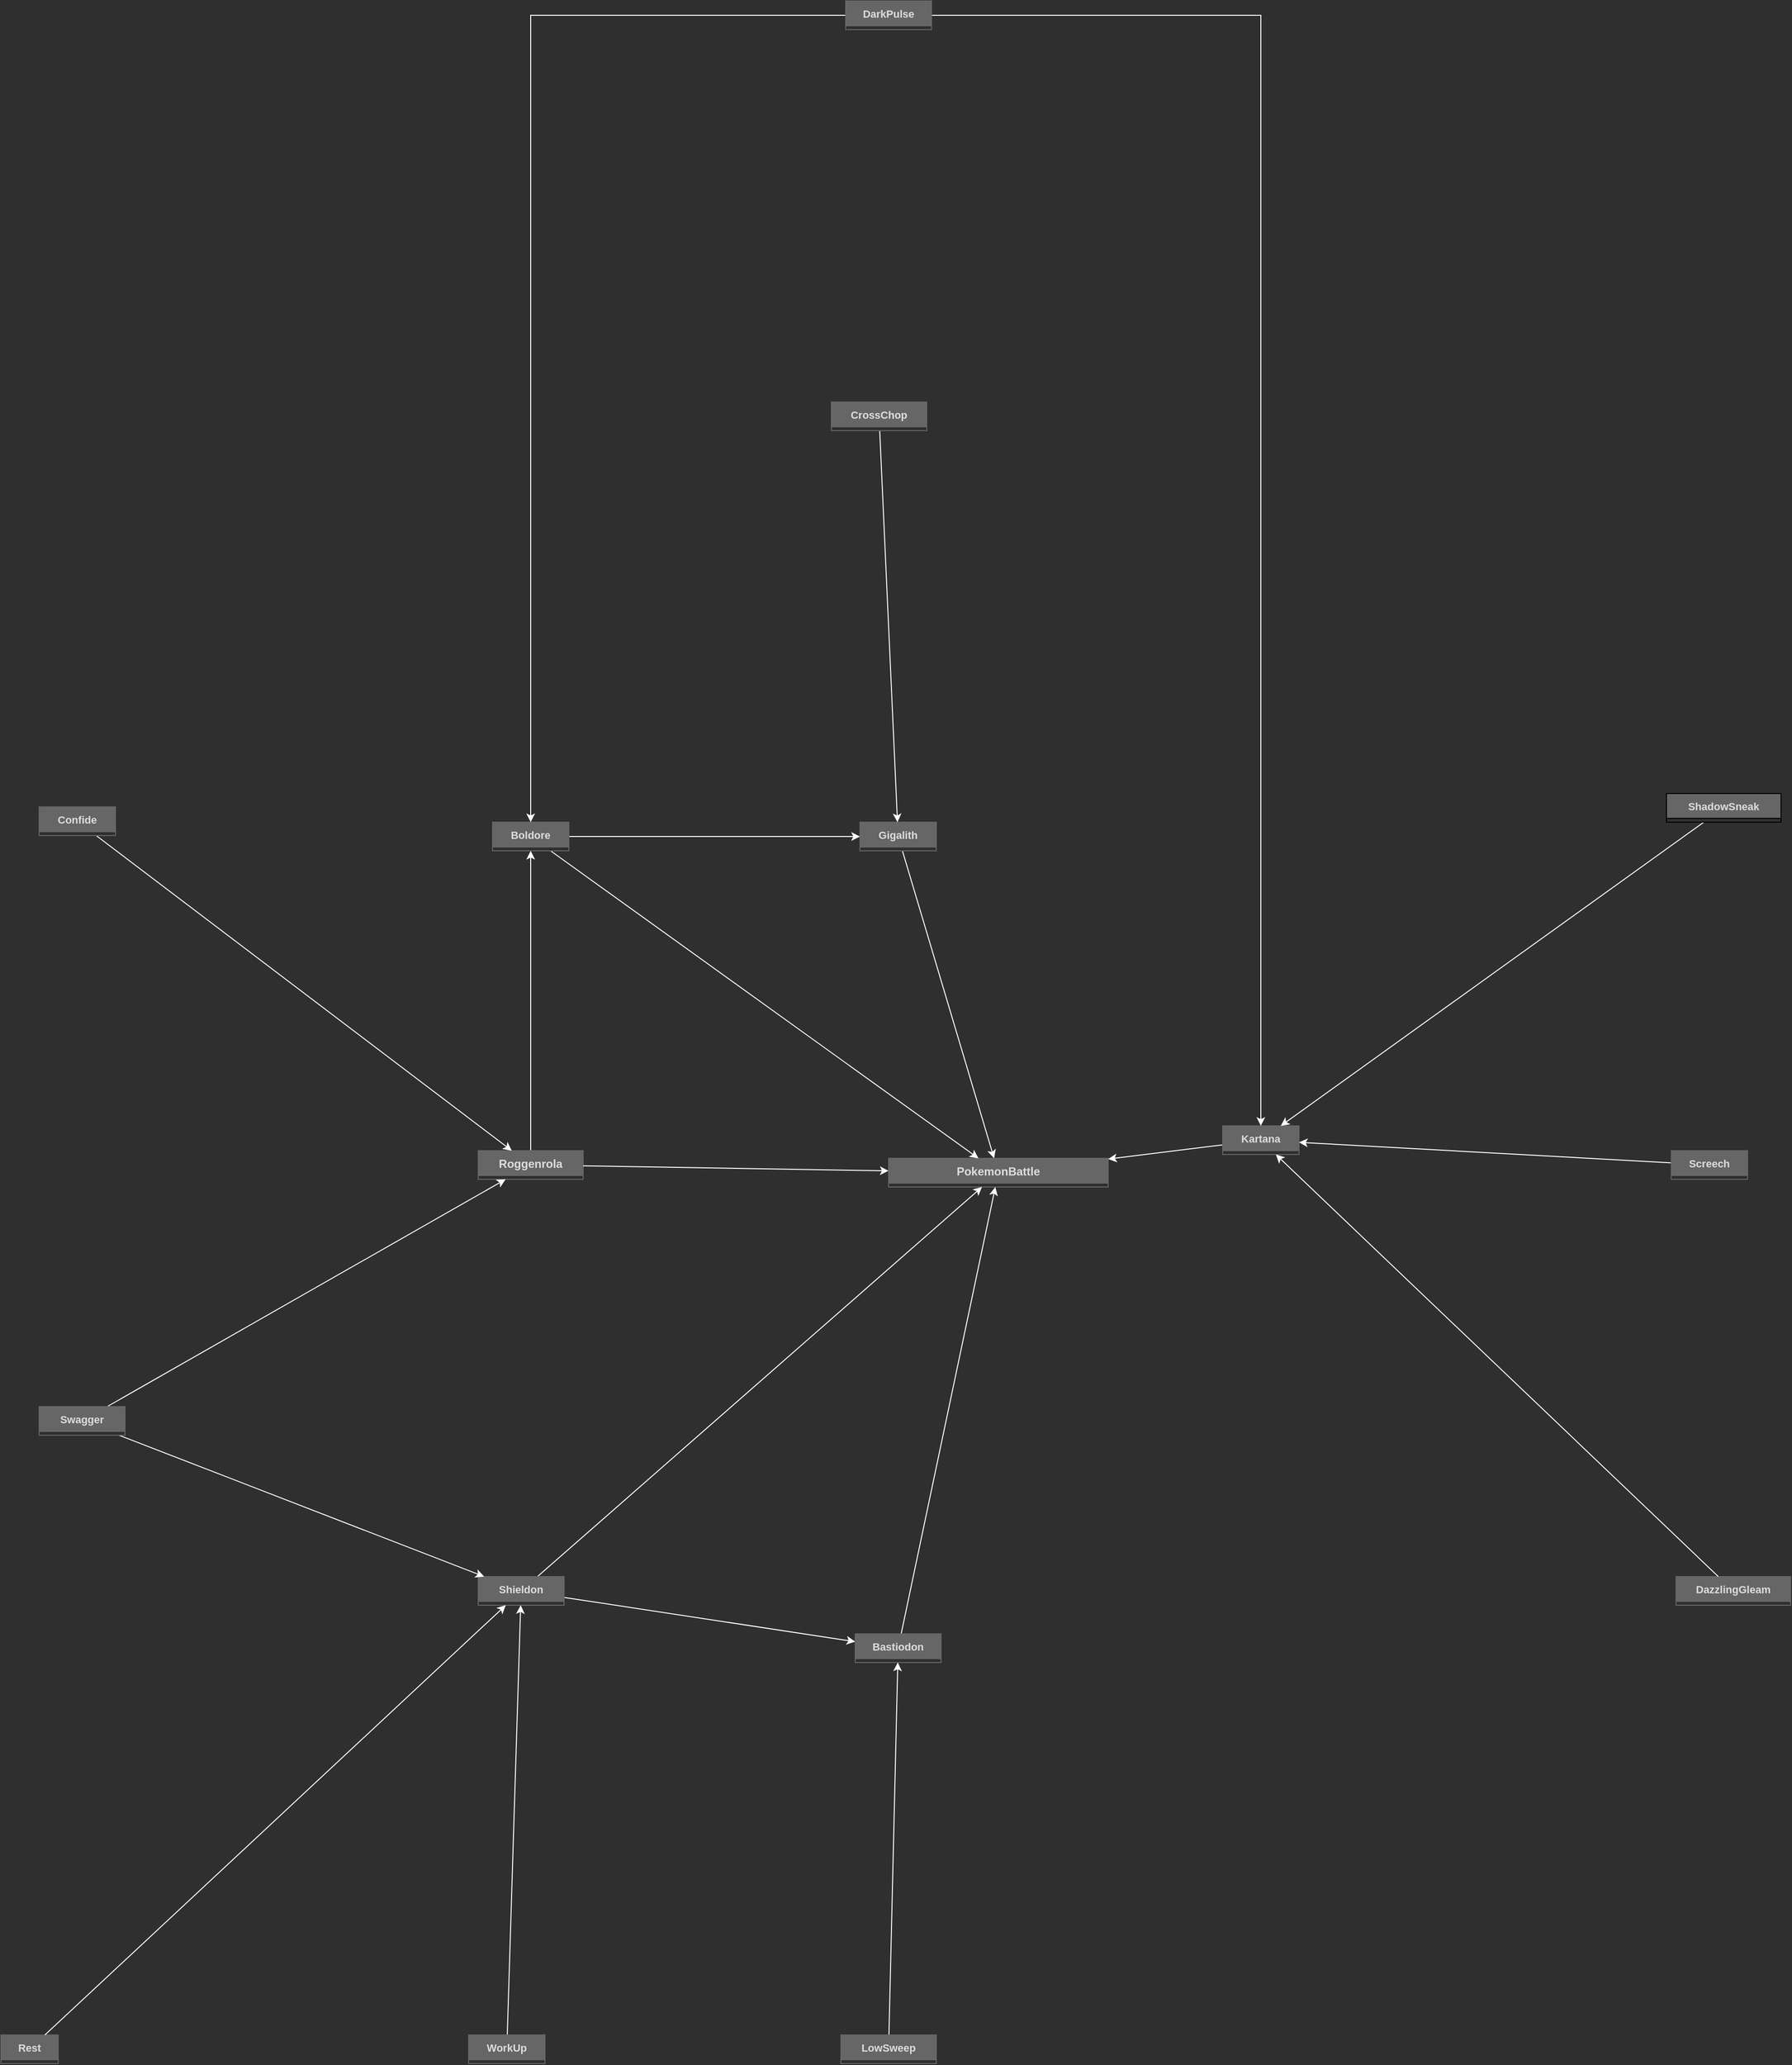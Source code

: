 <mxfile version="23.1.5" type="github">
  <diagram id="ET2X_iYAjZO-mu4oSH6n" name="Page-1">
    <mxGraphModel dx="7627" dy="5227" grid="0" gridSize="10" guides="1" tooltips="1" connect="1" arrows="1" fold="1" page="0" pageScale="1" pageWidth="850" pageHeight="1100" background="#2F2F2F" math="0" shadow="0">
      <root>
        <mxCell id="0" />
        <mxCell id="1" parent="0" />
        <mxCell id="VkA2CvaEcLxMpm6PuirA-217" value="PokemonBattle" style="swimlane;fontStyle=1;childLayout=stackLayout;horizontal=1;startSize=26;horizontalStack=0;resizeParent=1;resizeParentMax=0;resizeLast=0;collapsible=1;marginBottom=0;fillColor=#666666;fontColor=#DDDDDD;strokeColor=#666666;labelBackgroundColor=none;" vertex="1" collapsed="1" parent="1">
          <mxGeometry x="50" y="82" width="230" height="30" as="geometry">
            <mxRectangle x="50" y="82" width="240" height="344" as="alternateBounds" />
          </mxGeometry>
        </mxCell>
        <mxCell id="VkA2CvaEcLxMpm6PuirA-246" value="Описание: Главный класс" style="text;align=left;verticalAlign=top;spacingLeft=4;spacingRight=4;overflow=hidden;rotatable=0;points=[[0,0.5],[1,0.5]];portConstraint=eastwest;fillColor=#a0522d;strokeColor=#6D1F00;labelBackgroundColor=none;fontColor=#DDDDDD;" vertex="1" parent="VkA2CvaEcLxMpm6PuirA-217">
          <mxGeometry y="26" width="240" height="26" as="geometry" />
        </mxCell>
        <mxCell id="VkA2CvaEcLxMpm6PuirA-243" value="" style="line;strokeWidth=1;fillColor=#a0522d;align=left;verticalAlign=middle;spacingTop=-1;spacingLeft=3;spacingRight=3;rotatable=0;labelPosition=right;points=[];portConstraint=eastwest;labelBackgroundColor=none;fontColor=#DDDDDD;strokeColor=#6D1F00;" vertex="1" parent="VkA2CvaEcLxMpm6PuirA-217">
          <mxGeometry y="52" width="240" height="8" as="geometry" />
        </mxCell>
        <mxCell id="VkA2CvaEcLxMpm6PuirA-219" value="Классы:" style="text;strokeColor=#666666;fillColor=#666666;align=left;verticalAlign=top;spacingLeft=4;spacingRight=4;overflow=hidden;rotatable=0;points=[[0,0.5],[1,0.5]];portConstraint=eastwest;fontColor=#DDDDDD;labelBackgroundColor=none;" vertex="1" parent="VkA2CvaEcLxMpm6PuirA-217">
          <mxGeometry y="60" width="240" height="26" as="geometry" />
        </mxCell>
        <mxCell id="VkA2CvaEcLxMpm6PuirA-244" value="" style="line;strokeWidth=1;fillColor=#a0522d;align=left;verticalAlign=middle;spacingTop=-1;spacingLeft=3;spacingRight=3;rotatable=0;labelPosition=right;points=[];portConstraint=eastwest;labelBackgroundColor=none;fontColor=#DDDDDD;strokeColor=#6D1F00;" vertex="1" parent="VkA2CvaEcLxMpm6PuirA-217">
          <mxGeometry y="86" width="240" height="8" as="geometry" />
        </mxCell>
        <mxCell id="VkA2CvaEcLxMpm6PuirA-339" value="- Battle" style="text;align=left;verticalAlign=top;spacingLeft=4;spacingRight=4;overflow=hidden;rotatable=0;points=[[0,0.5],[1,0.5]];portConstraint=eastwest;fillColor=#a0522d;strokeColor=#6D1F00;labelBackgroundColor=none;fontColor=#DDDDDD;" vertex="1" parent="VkA2CvaEcLxMpm6PuirA-217">
          <mxGeometry y="94" width="240" height="26" as="geometry" />
        </mxCell>
        <mxCell id="VkA2CvaEcLxMpm6PuirA-220" value="- Roggenrola" style="text;align=left;verticalAlign=top;spacingLeft=4;spacingRight=4;overflow=hidden;rotatable=0;points=[[0,0.5],[1,0.5]];portConstraint=eastwest;fillColor=#a0522d;strokeColor=#6D1F00;labelBackgroundColor=none;fontColor=#DDDDDD;" vertex="1" parent="VkA2CvaEcLxMpm6PuirA-217">
          <mxGeometry y="120" width="240" height="26" as="geometry" />
        </mxCell>
        <mxCell id="VkA2CvaEcLxMpm6PuirA-221" value="- Boldore" style="text;align=left;verticalAlign=top;spacingLeft=4;spacingRight=4;overflow=hidden;rotatable=0;points=[[0,0.5],[1,0.5]];portConstraint=eastwest;fillColor=#a0522d;strokeColor=#6D1F00;labelBackgroundColor=none;fontColor=#DDDDDD;" vertex="1" parent="VkA2CvaEcLxMpm6PuirA-217">
          <mxGeometry y="146" width="240" height="26" as="geometry" />
        </mxCell>
        <mxCell id="VkA2CvaEcLxMpm6PuirA-222" value="- Gigalith" style="text;align=left;verticalAlign=top;spacingLeft=4;spacingRight=4;overflow=hidden;rotatable=0;points=[[0,0.5],[1,0.5]];portConstraint=eastwest;fillColor=#a0522d;strokeColor=#6D1F00;labelBackgroundColor=none;fontColor=#DDDDDD;" vertex="1" parent="VkA2CvaEcLxMpm6PuirA-217">
          <mxGeometry y="172" width="240" height="26" as="geometry" />
        </mxCell>
        <mxCell id="VkA2CvaEcLxMpm6PuirA-223" value="- Shieldon" style="text;align=left;verticalAlign=top;spacingLeft=4;spacingRight=4;overflow=hidden;rotatable=0;points=[[0,0.5],[1,0.5]];portConstraint=eastwest;fillColor=#a0522d;strokeColor=#6D1F00;labelBackgroundColor=none;fontColor=#DDDDDD;" vertex="1" parent="VkA2CvaEcLxMpm6PuirA-217">
          <mxGeometry y="198" width="240" height="26" as="geometry" />
        </mxCell>
        <mxCell id="VkA2CvaEcLxMpm6PuirA-224" value="- Bastiodon" style="text;align=left;verticalAlign=top;spacingLeft=4;spacingRight=4;overflow=hidden;rotatable=0;points=[[0,0.5],[1,0.5]];portConstraint=eastwest;fillColor=#a0522d;strokeColor=#6D1F00;labelBackgroundColor=none;fontColor=#DDDDDD;" vertex="1" parent="VkA2CvaEcLxMpm6PuirA-217">
          <mxGeometry y="224" width="240" height="26" as="geometry" />
        </mxCell>
        <mxCell id="VkA2CvaEcLxMpm6PuirA-225" value="- Kartana" style="text;align=left;verticalAlign=top;spacingLeft=4;spacingRight=4;overflow=hidden;rotatable=0;points=[[0,0.5],[1,0.5]];portConstraint=eastwest;fillColor=#a0522d;strokeColor=#6D1F00;labelBackgroundColor=none;fontColor=#DDDDDD;" vertex="1" parent="VkA2CvaEcLxMpm6PuirA-217">
          <mxGeometry y="250" width="240" height="26" as="geometry" />
        </mxCell>
        <mxCell id="VkA2CvaEcLxMpm6PuirA-226" value="" style="line;strokeWidth=1;fillColor=#a0522d;align=left;verticalAlign=middle;spacingTop=-1;spacingLeft=3;spacingRight=3;rotatable=0;labelPosition=right;points=[];portConstraint=eastwest;labelBackgroundColor=none;fontColor=#DDDDDD;strokeColor=#6D1F00;" vertex="1" parent="VkA2CvaEcLxMpm6PuirA-217">
          <mxGeometry y="276" width="240" height="8" as="geometry" />
        </mxCell>
        <mxCell id="VkA2CvaEcLxMpm6PuirA-227" value="Методы:" style="text;strokeColor=#666666;fillColor=#666666;align=left;verticalAlign=top;spacingLeft=4;spacingRight=4;overflow=hidden;rotatable=0;points=[[0,0.5],[1,0.5]];portConstraint=eastwest;fontColor=#DDDDDD;labelBackgroundColor=none;" vertex="1" parent="VkA2CvaEcLxMpm6PuirA-217">
          <mxGeometry y="284" width="240" height="26" as="geometry" />
        </mxCell>
        <mxCell id="VkA2CvaEcLxMpm6PuirA-245" value="" style="line;strokeWidth=1;fillColor=#a0522d;align=left;verticalAlign=middle;spacingTop=-1;spacingLeft=3;spacingRight=3;rotatable=0;labelPosition=right;points=[];portConstraint=eastwest;labelBackgroundColor=none;fontColor=#DDDDDD;strokeColor=#6D1F00;" vertex="1" parent="VkA2CvaEcLxMpm6PuirA-217">
          <mxGeometry y="310" width="240" height="8" as="geometry" />
        </mxCell>
        <mxCell id="VkA2CvaEcLxMpm6PuirA-228" value="+ public static void main(String[] args)" style="text;align=left;verticalAlign=top;spacingLeft=4;spacingRight=4;overflow=hidden;rotatable=0;points=[[0,0.5],[1,0.5]];portConstraint=eastwest;fillColor=#a0522d;strokeColor=#6D1F00;labelBackgroundColor=none;fontColor=#DDDDDD;" vertex="1" parent="VkA2CvaEcLxMpm6PuirA-217">
          <mxGeometry y="318" width="240" height="26" as="geometry" />
        </mxCell>
        <mxCell id="VkA2CvaEcLxMpm6PuirA-282" style="edgeStyle=none;rounded=0;orthogonalLoop=1;jettySize=auto;html=1;strokeColor=#FFFFFF;align=center;verticalAlign=middle;fontFamily=Helvetica;fontSize=11;fontColor=#DDDDDD;labelBackgroundColor=none;endArrow=classic;" edge="1" parent="1" source="VkA2CvaEcLxMpm6PuirA-247" target="VkA2CvaEcLxMpm6PuirA-268">
          <mxGeometry relative="1" as="geometry" />
        </mxCell>
        <mxCell id="VkA2CvaEcLxMpm6PuirA-247" value="Roggenrola" style="swimlane;fontStyle=1;childLayout=stackLayout;horizontal=1;startSize=26;horizontalStack=0;resizeParent=1;resizeParentMax=0;resizeLast=0;collapsible=1;marginBottom=0;fillColor=#666666;fontColor=#DDDDDD;strokeColor=#666666;labelBackgroundColor=none;" vertex="1" collapsed="1" parent="1">
          <mxGeometry x="-380" y="74" width="110" height="30" as="geometry">
            <mxRectangle x="-380" y="74" width="310" height="360" as="alternateBounds" />
          </mxGeometry>
        </mxCell>
        <mxCell id="VkA2CvaEcLxMpm6PuirA-248" value="Описание: класс, наследуемый от класса Pokemon" style="text;strokeColor=#6D1F00;fillColor=#a0522d;align=left;verticalAlign=top;spacingLeft=4;spacingRight=4;overflow=hidden;rotatable=0;points=[[0,0.5],[1,0.5]];portConstraint=eastwest;labelBackgroundColor=none;fontColor=#DDDDDD;" vertex="1" parent="VkA2CvaEcLxMpm6PuirA-247">
          <mxGeometry y="26" width="310" height="26" as="geometry" />
        </mxCell>
        <mxCell id="VkA2CvaEcLxMpm6PuirA-250" value="" style="line;strokeWidth=1;fillColor=#a0522d;align=left;verticalAlign=middle;spacingTop=-1;spacingLeft=3;spacingRight=3;rotatable=0;labelPosition=right;points=[];portConstraint=eastwest;labelBackgroundColor=none;fontColor=#DDDDDD;strokeColor=#6D1F00;" vertex="1" parent="VkA2CvaEcLxMpm6PuirA-247">
          <mxGeometry y="52" width="310" height="8" as="geometry" />
        </mxCell>
        <mxCell id="VkA2CvaEcLxMpm6PuirA-251" value="Классы:" style="text;align=left;verticalAlign=top;spacingLeft=4;spacingRight=4;overflow=hidden;rotatable=0;points=[[0,0.5],[1,0.5]];portConstraint=eastwest;fillColor=#666666;strokeColor=#666666;fontColor=#DDDDDD;labelBackgroundColor=none;" vertex="1" parent="VkA2CvaEcLxMpm6PuirA-247">
          <mxGeometry y="60" width="310" height="26" as="geometry" />
        </mxCell>
        <mxCell id="VkA2CvaEcLxMpm6PuirA-252" value="" style="line;strokeWidth=1;fillColor=none;align=left;verticalAlign=middle;spacingTop=-1;spacingLeft=3;spacingRight=3;rotatable=0;labelPosition=right;points=[];portConstraint=eastwest;labelBackgroundColor=none;fontColor=#DDDDDD;" vertex="1" parent="VkA2CvaEcLxMpm6PuirA-247">
          <mxGeometry y="86" width="310" height="8" as="geometry" />
        </mxCell>
        <mxCell id="VkA2CvaEcLxMpm6PuirA-253" value="- Pokemon" style="text;strokeColor=#6D1F00;fillColor=#a0522d;align=left;verticalAlign=top;spacingLeft=4;spacingRight=4;overflow=hidden;rotatable=0;points=[[0,0.5],[1,0.5]];portConstraint=eastwest;labelBackgroundColor=none;fontColor=#DDDDDD;" vertex="1" parent="VkA2CvaEcLxMpm6PuirA-247">
          <mxGeometry y="94" width="310" height="26" as="geometry" />
        </mxCell>
        <mxCell id="VkA2CvaEcLxMpm6PuirA-254" value="- Swagger" style="text;strokeColor=#6D1F00;fillColor=#a0522d;align=left;verticalAlign=top;spacingLeft=4;spacingRight=4;overflow=hidden;rotatable=0;points=[[0,0.5],[1,0.5]];portConstraint=eastwest;labelBackgroundColor=none;fontColor=#DDDDDD;" vertex="1" parent="VkA2CvaEcLxMpm6PuirA-247">
          <mxGeometry y="120" width="310" height="26" as="geometry" />
        </mxCell>
        <mxCell id="VkA2CvaEcLxMpm6PuirA-255" value="- Confide" style="text;strokeColor=#6D1F00;fillColor=#a0522d;align=left;verticalAlign=top;spacingLeft=4;spacingRight=4;overflow=hidden;rotatable=0;points=[[0,0.5],[1,0.5]];portConstraint=eastwest;labelBackgroundColor=none;fontColor=#DDDDDD;" vertex="1" parent="VkA2CvaEcLxMpm6PuirA-247">
          <mxGeometry y="146" width="310" height="26" as="geometry" />
        </mxCell>
        <mxCell id="VkA2CvaEcLxMpm6PuirA-256" value="" style="line;strokeWidth=1;fillColor=#a0522d;align=left;verticalAlign=middle;spacingTop=-1;spacingLeft=3;spacingRight=3;rotatable=0;labelPosition=right;points=[];portConstraint=eastwest;labelBackgroundColor=none;fontColor=#DDDDDD;strokeColor=#6D1F00;" vertex="1" parent="VkA2CvaEcLxMpm6PuirA-247">
          <mxGeometry y="172" width="310" height="8" as="geometry" />
        </mxCell>
        <mxCell id="VkA2CvaEcLxMpm6PuirA-257" value="Перечисления:" style="text;strokeColor=#666666;fillColor=#666666;align=left;verticalAlign=top;spacingLeft=4;spacingRight=4;overflow=hidden;rotatable=0;points=[[0,0.5],[1,0.5]];portConstraint=eastwest;fontColor=#DDDDDD;labelBackgroundColor=none;" vertex="1" parent="VkA2CvaEcLxMpm6PuirA-247">
          <mxGeometry y="180" width="310" height="26" as="geometry" />
        </mxCell>
        <mxCell id="VkA2CvaEcLxMpm6PuirA-258" value="" style="line;strokeWidth=1;fillColor=#a0522d;align=left;verticalAlign=middle;spacingTop=-1;spacingLeft=3;spacingRight=3;rotatable=0;labelPosition=right;points=[];portConstraint=eastwest;labelBackgroundColor=none;fontColor=#DDDDDD;strokeColor=#6D1F00;" vertex="1" parent="VkA2CvaEcLxMpm6PuirA-247">
          <mxGeometry y="206" width="310" height="8" as="geometry" />
        </mxCell>
        <mxCell id="VkA2CvaEcLxMpm6PuirA-259" value="- Type" style="text;strokeColor=#6D1F00;fillColor=#a0522d;align=left;verticalAlign=top;spacingLeft=4;spacingRight=4;overflow=hidden;rotatable=0;points=[[0,0.5],[1,0.5]];portConstraint=eastwest;labelBackgroundColor=none;fontColor=#DDDDDD;" vertex="1" parent="VkA2CvaEcLxMpm6PuirA-247">
          <mxGeometry y="214" width="310" height="26" as="geometry" />
        </mxCell>
        <mxCell id="VkA2CvaEcLxMpm6PuirA-260" value="" style="line;strokeWidth=1;fillColor=#a0522d;align=left;verticalAlign=middle;spacingTop=-1;spacingLeft=3;spacingRight=3;rotatable=0;labelPosition=right;points=[];portConstraint=eastwest;labelBackgroundColor=none;fontColor=#DDDDDD;strokeColor=#6D1F00;" vertex="1" parent="VkA2CvaEcLxMpm6PuirA-247">
          <mxGeometry y="240" width="310" height="8" as="geometry" />
        </mxCell>
        <mxCell id="VkA2CvaEcLxMpm6PuirA-261" value="Методы:" style="text;strokeColor=#666666;fillColor=#666666;align=left;verticalAlign=top;spacingLeft=4;spacingRight=4;overflow=hidden;rotatable=0;points=[[0,0.5],[1,0.5]];portConstraint=eastwest;fontColor=#DDDDDD;labelBackgroundColor=none;" vertex="1" parent="VkA2CvaEcLxMpm6PuirA-247">
          <mxGeometry y="248" width="310" height="26" as="geometry" />
        </mxCell>
        <mxCell id="VkA2CvaEcLxMpm6PuirA-262" value="" style="line;strokeWidth=1;fillColor=#a0522d;align=left;verticalAlign=middle;spacingTop=-1;spacingLeft=3;spacingRight=3;rotatable=0;labelPosition=right;points=[];portConstraint=eastwest;labelBackgroundColor=none;fontColor=#DDDDDD;strokeColor=#6D1F00;" vertex="1" parent="VkA2CvaEcLxMpm6PuirA-247">
          <mxGeometry y="274" width="310" height="8" as="geometry" />
        </mxCell>
        <mxCell id="VkA2CvaEcLxMpm6PuirA-263" value="+ private void init()" style="text;strokeColor=#6D1F00;fillColor=#a0522d;align=left;verticalAlign=top;spacingLeft=4;spacingRight=4;overflow=hidden;rotatable=0;points=[[0,0.5],[1,0.5]];portConstraint=eastwest;labelBackgroundColor=none;fontColor=#DDDDDD;" vertex="1" parent="VkA2CvaEcLxMpm6PuirA-247">
          <mxGeometry y="282" width="310" height="26" as="geometry" />
        </mxCell>
        <mxCell id="VkA2CvaEcLxMpm6PuirA-264" value="+ public Roggenrola()" style="text;strokeColor=#6D1F00;fillColor=#a0522d;align=left;verticalAlign=top;spacingLeft=4;spacingRight=4;overflow=hidden;rotatable=0;points=[[0,0.5],[1,0.5]];portConstraint=eastwest;labelBackgroundColor=none;fontColor=#DDDDDD;" vertex="1" parent="VkA2CvaEcLxMpm6PuirA-247">
          <mxGeometry y="308" width="310" height="26" as="geometry" />
        </mxCell>
        <mxCell id="VkA2CvaEcLxMpm6PuirA-267" value="+ public Roggenrola(String name, int level)" style="text;strokeColor=#6D1F00;fillColor=#a0522d;align=left;verticalAlign=top;spacingLeft=4;spacingRight=4;overflow=hidden;rotatable=0;points=[[0,0.5],[1,0.5]];portConstraint=eastwest;labelBackgroundColor=none;fontColor=#DDDDDD;" vertex="1" parent="VkA2CvaEcLxMpm6PuirA-247">
          <mxGeometry y="334" width="310" height="26" as="geometry" />
        </mxCell>
        <mxCell id="VkA2CvaEcLxMpm6PuirA-265" style="rounded=0;orthogonalLoop=1;jettySize=auto;html=1;strokeColor=#FFFFFF;labelBackgroundColor=none;fontColor=#DDDDDD;" edge="1" parent="1" source="VkA2CvaEcLxMpm6PuirA-247" target="VkA2CvaEcLxMpm6PuirA-217">
          <mxGeometry relative="1" as="geometry" />
        </mxCell>
        <mxCell id="VkA2CvaEcLxMpm6PuirA-283" style="edgeStyle=none;rounded=0;orthogonalLoop=1;jettySize=auto;html=1;strokeColor=#FFFFFF;align=center;verticalAlign=middle;fontFamily=Helvetica;fontSize=11;fontColor=#DDDDDD;labelBackgroundColor=none;endArrow=classic;" edge="1" parent="1" source="VkA2CvaEcLxMpm6PuirA-268" target="VkA2CvaEcLxMpm6PuirA-217">
          <mxGeometry relative="1" as="geometry" />
        </mxCell>
        <mxCell id="VkA2CvaEcLxMpm6PuirA-298" style="edgeStyle=none;rounded=0;orthogonalLoop=1;jettySize=auto;html=1;strokeColor=#FFFFFF;align=center;verticalAlign=middle;fontFamily=Helvetica;fontSize=11;fontColor=#DDDDDD;labelBackgroundColor=none;endArrow=classic;" edge="1" parent="1" source="VkA2CvaEcLxMpm6PuirA-268" target="VkA2CvaEcLxMpm6PuirA-284">
          <mxGeometry relative="1" as="geometry" />
        </mxCell>
        <mxCell id="VkA2CvaEcLxMpm6PuirA-268" value="Boldore" style="swimlane;fontStyle=1;childLayout=stackLayout;horizontal=1;startSize=26;horizontalStack=0;resizeParent=1;resizeParentMax=0;resizeLast=0;collapsible=1;marginBottom=0;fontFamily=Helvetica;fontSize=11;fontColor=#DDDDDD;labelBackgroundColor=none;fillColor=#666666;strokeColor=#666666;" vertex="1" collapsed="1" parent="1">
          <mxGeometry x="-365" y="-270" width="80" height="30" as="geometry">
            <mxRectangle x="-365" y="-270" width="280" height="266" as="alternateBounds" />
          </mxGeometry>
        </mxCell>
        <mxCell id="VkA2CvaEcLxMpm6PuirA-269" value="Описание: класс, наследуемый от Roggenrola" style="text;strokeColor=#6D1F00;fillColor=#a0522d;align=left;verticalAlign=top;spacingLeft=4;spacingRight=4;overflow=hidden;rotatable=0;points=[[0,0.5],[1,0.5]];portConstraint=eastwest;fontFamily=Helvetica;fontSize=11;labelBackgroundColor=none;fontColor=#DDDDDD;" vertex="1" parent="VkA2CvaEcLxMpm6PuirA-268">
          <mxGeometry y="26" width="280" height="26" as="geometry" />
        </mxCell>
        <mxCell id="VkA2CvaEcLxMpm6PuirA-271" value="" style="line;strokeWidth=1;fillColor=none;align=left;verticalAlign=middle;spacingTop=-1;spacingLeft=3;spacingRight=3;rotatable=0;labelPosition=right;points=[];portConstraint=eastwest;fontFamily=Helvetica;fontSize=11;fontColor=#DDDDDD;labelBackgroundColor=none;" vertex="1" parent="VkA2CvaEcLxMpm6PuirA-268">
          <mxGeometry y="52" width="280" height="8" as="geometry" />
        </mxCell>
        <mxCell id="VkA2CvaEcLxMpm6PuirA-272" value="Классы:" style="text;strokeColor=#666666;fillColor=#666666;align=left;verticalAlign=top;spacingLeft=4;spacingRight=4;overflow=hidden;rotatable=0;points=[[0,0.5],[1,0.5]];portConstraint=eastwest;fontFamily=Helvetica;fontSize=11;fontColor=#DDDDDD;labelBackgroundColor=none;" vertex="1" parent="VkA2CvaEcLxMpm6PuirA-268">
          <mxGeometry y="60" width="280" height="26" as="geometry" />
        </mxCell>
        <mxCell id="VkA2CvaEcLxMpm6PuirA-273" value="" style="line;strokeWidth=1;fillColor=#a0522d;align=left;verticalAlign=middle;spacingTop=-1;spacingLeft=3;spacingRight=3;rotatable=0;labelPosition=right;points=[];portConstraint=eastwest;fontFamily=Helvetica;fontSize=11;fontColor=#DDDDDD;labelBackgroundColor=none;strokeColor=#6D1F00;" vertex="1" parent="VkA2CvaEcLxMpm6PuirA-268">
          <mxGeometry y="86" width="280" height="8" as="geometry" />
        </mxCell>
        <mxCell id="VkA2CvaEcLxMpm6PuirA-274" value="- Roggenrola" style="text;strokeColor=#6D1F00;fillColor=#a0522d;align=left;verticalAlign=top;spacingLeft=4;spacingRight=4;overflow=hidden;rotatable=0;points=[[0,0.5],[1,0.5]];portConstraint=eastwest;fontFamily=Helvetica;fontSize=11;labelBackgroundColor=none;fontColor=#DDDDDD;" vertex="1" parent="VkA2CvaEcLxMpm6PuirA-268">
          <mxGeometry y="94" width="280" height="26" as="geometry" />
        </mxCell>
        <mxCell id="VkA2CvaEcLxMpm6PuirA-275" value="- DarkPulse" style="text;strokeColor=#6D1F00;fillColor=#a0522d;align=left;verticalAlign=top;spacingLeft=4;spacingRight=4;overflow=hidden;rotatable=0;points=[[0,0.5],[1,0.5]];portConstraint=eastwest;fontFamily=Helvetica;fontSize=11;labelBackgroundColor=none;fontColor=#DDDDDD;" vertex="1" parent="VkA2CvaEcLxMpm6PuirA-268">
          <mxGeometry y="120" width="280" height="26" as="geometry" />
        </mxCell>
        <mxCell id="VkA2CvaEcLxMpm6PuirA-276" value="" style="line;strokeWidth=1;fillColor=#a0522d;align=left;verticalAlign=middle;spacingTop=-1;spacingLeft=3;spacingRight=3;rotatable=0;labelPosition=right;points=[];portConstraint=eastwest;fontFamily=Helvetica;fontSize=11;fontColor=#DDDDDD;labelBackgroundColor=none;strokeColor=#6D1F00;" vertex="1" parent="VkA2CvaEcLxMpm6PuirA-268">
          <mxGeometry y="146" width="280" height="8" as="geometry" />
        </mxCell>
        <mxCell id="VkA2CvaEcLxMpm6PuirA-277" value="Методы:" style="text;strokeColor=#666666;fillColor=#666666;align=left;verticalAlign=top;spacingLeft=4;spacingRight=4;overflow=hidden;rotatable=0;points=[[0,0.5],[1,0.5]];portConstraint=eastwest;fontFamily=Helvetica;fontSize=11;fontColor=#DDDDDD;labelBackgroundColor=none;" vertex="1" parent="VkA2CvaEcLxMpm6PuirA-268">
          <mxGeometry y="154" width="280" height="26" as="geometry" />
        </mxCell>
        <mxCell id="VkA2CvaEcLxMpm6PuirA-278" value="" style="line;strokeWidth=1;fillColor=#a0522d;align=left;verticalAlign=middle;spacingTop=-1;spacingLeft=3;spacingRight=3;rotatable=0;labelPosition=right;points=[];portConstraint=eastwest;fontFamily=Helvetica;fontSize=11;fontColor=#DDDDDD;labelBackgroundColor=none;strokeColor=#6D1F00;" vertex="1" parent="VkA2CvaEcLxMpm6PuirA-268">
          <mxGeometry y="180" width="280" height="8" as="geometry" />
        </mxCell>
        <mxCell id="VkA2CvaEcLxMpm6PuirA-279" value="+ private void init()" style="text;strokeColor=#6D1F00;fillColor=#a0522d;align=left;verticalAlign=top;spacingLeft=4;spacingRight=4;overflow=hidden;rotatable=0;points=[[0,0.5],[1,0.5]];portConstraint=eastwest;fontFamily=Helvetica;fontSize=11;labelBackgroundColor=none;fontColor=#DDDDDD;" vertex="1" parent="VkA2CvaEcLxMpm6PuirA-268">
          <mxGeometry y="188" width="280" height="26" as="geometry" />
        </mxCell>
        <mxCell id="VkA2CvaEcLxMpm6PuirA-280" value="+ public Boldore()" style="text;strokeColor=#6D1F00;fillColor=#a0522d;align=left;verticalAlign=top;spacingLeft=4;spacingRight=4;overflow=hidden;rotatable=0;points=[[0,0.5],[1,0.5]];portConstraint=eastwest;fontFamily=Helvetica;fontSize=11;labelBackgroundColor=none;fontColor=#DDDDDD;" vertex="1" parent="VkA2CvaEcLxMpm6PuirA-268">
          <mxGeometry y="214" width="280" height="26" as="geometry" />
        </mxCell>
        <mxCell id="VkA2CvaEcLxMpm6PuirA-281" value="+ public Boldore(String name, int level)" style="text;align=left;verticalAlign=top;spacingLeft=4;spacingRight=4;overflow=hidden;rotatable=0;points=[[0,0.5],[1,0.5]];portConstraint=eastwest;fontFamily=Helvetica;fontSize=11;labelBackgroundColor=none;fillColor=#a0522d;strokeColor=#6D1F00;fontColor=#DDDDDD;" vertex="1" parent="VkA2CvaEcLxMpm6PuirA-268">
          <mxGeometry y="240" width="280" height="26" as="geometry" />
        </mxCell>
        <mxCell id="VkA2CvaEcLxMpm6PuirA-297" style="edgeStyle=none;rounded=0;orthogonalLoop=1;jettySize=auto;html=1;strokeColor=#FFFFFF;align=center;verticalAlign=middle;fontFamily=Helvetica;fontSize=11;fontColor=#DDDDDD;labelBackgroundColor=none;endArrow=classic;" edge="1" parent="1" source="VkA2CvaEcLxMpm6PuirA-284" target="VkA2CvaEcLxMpm6PuirA-217">
          <mxGeometry relative="1" as="geometry" />
        </mxCell>
        <mxCell id="VkA2CvaEcLxMpm6PuirA-284" value="Gigalith" style="swimlane;fontStyle=1;childLayout=stackLayout;horizontal=1;startSize=26;horizontalStack=0;resizeParent=1;resizeParentMax=0;resizeLast=0;collapsible=1;marginBottom=0;fontFamily=Helvetica;fontSize=11;fontColor=#DDDDDD;labelBackgroundColor=none;fillColor=#666666;strokeColor=#666666;" vertex="1" collapsed="1" parent="1">
          <mxGeometry x="20" y="-270" width="80" height="30" as="geometry">
            <mxRectangle x="20" y="-270" width="300" height="266" as="alternateBounds" />
          </mxGeometry>
        </mxCell>
        <mxCell id="VkA2CvaEcLxMpm6PuirA-285" value="Описание: класс, наследуемый от класса Boldore" style="text;strokeColor=#6D1F00;fillColor=#a0522d;align=left;verticalAlign=top;spacingLeft=4;spacingRight=4;overflow=hidden;rotatable=0;points=[[0,0.5],[1,0.5]];portConstraint=eastwest;fontFamily=Helvetica;fontSize=11;labelBackgroundColor=none;fontColor=#DDDDDD;" vertex="1" parent="VkA2CvaEcLxMpm6PuirA-284">
          <mxGeometry y="26" width="300" height="26" as="geometry" />
        </mxCell>
        <mxCell id="VkA2CvaEcLxMpm6PuirA-286" value="" style="line;strokeWidth=1;fillColor=#a0522d;align=left;verticalAlign=middle;spacingTop=-1;spacingLeft=3;spacingRight=3;rotatable=0;labelPosition=right;points=[];portConstraint=eastwest;fontFamily=Helvetica;fontSize=11;fontColor=#DDDDDD;labelBackgroundColor=none;strokeColor=#6D1F00;" vertex="1" parent="VkA2CvaEcLxMpm6PuirA-284">
          <mxGeometry y="52" width="300" height="8" as="geometry" />
        </mxCell>
        <mxCell id="VkA2CvaEcLxMpm6PuirA-287" value="Классы:" style="text;strokeColor=#666666;fillColor=#666666;align=left;verticalAlign=top;spacingLeft=4;spacingRight=4;overflow=hidden;rotatable=0;points=[[0,0.5],[1,0.5]];portConstraint=eastwest;fontFamily=Helvetica;fontSize=11;fontColor=#DDDDDD;labelBackgroundColor=none;" vertex="1" parent="VkA2CvaEcLxMpm6PuirA-284">
          <mxGeometry y="60" width="300" height="26" as="geometry" />
        </mxCell>
        <mxCell id="VkA2CvaEcLxMpm6PuirA-288" value="" style="line;strokeWidth=1;fillColor=#a0522d;align=left;verticalAlign=middle;spacingTop=-1;spacingLeft=3;spacingRight=3;rotatable=0;labelPosition=right;points=[];portConstraint=eastwest;fontFamily=Helvetica;fontSize=11;fontColor=#DDDDDD;labelBackgroundColor=none;strokeColor=#6D1F00;" vertex="1" parent="VkA2CvaEcLxMpm6PuirA-284">
          <mxGeometry y="86" width="300" height="8" as="geometry" />
        </mxCell>
        <mxCell id="VkA2CvaEcLxMpm6PuirA-289" value="- Boldore" style="text;strokeColor=#6D1F00;fillColor=#a0522d;align=left;verticalAlign=top;spacingLeft=4;spacingRight=4;overflow=hidden;rotatable=0;points=[[0,0.5],[1,0.5]];portConstraint=eastwest;fontFamily=Helvetica;fontSize=11;labelBackgroundColor=none;fontColor=#DDDDDD;" vertex="1" parent="VkA2CvaEcLxMpm6PuirA-284">
          <mxGeometry y="94" width="300" height="26" as="geometry" />
        </mxCell>
        <mxCell id="VkA2CvaEcLxMpm6PuirA-290" value="- Crosschop" style="text;strokeColor=#6D1F00;fillColor=#a0522d;align=left;verticalAlign=top;spacingLeft=4;spacingRight=4;overflow=hidden;rotatable=0;points=[[0,0.5],[1,0.5]];portConstraint=eastwest;fontFamily=Helvetica;fontSize=11;labelBackgroundColor=none;fontColor=#DDDDDD;" vertex="1" parent="VkA2CvaEcLxMpm6PuirA-284">
          <mxGeometry y="120" width="300" height="26" as="geometry" />
        </mxCell>
        <mxCell id="VkA2CvaEcLxMpm6PuirA-291" value="" style="line;strokeWidth=1;fillColor=#a0522d;align=left;verticalAlign=middle;spacingTop=-1;spacingLeft=3;spacingRight=3;rotatable=0;labelPosition=right;points=[];portConstraint=eastwest;fontFamily=Helvetica;fontSize=11;fontColor=#DDDDDD;labelBackgroundColor=none;strokeColor=#6D1F00;" vertex="1" parent="VkA2CvaEcLxMpm6PuirA-284">
          <mxGeometry y="146" width="300" height="8" as="geometry" />
        </mxCell>
        <mxCell id="VkA2CvaEcLxMpm6PuirA-292" value="Методы:" style="text;strokeColor=#666666;fillColor=#666666;align=left;verticalAlign=top;spacingLeft=4;spacingRight=4;overflow=hidden;rotatable=0;points=[[0,0.5],[1,0.5]];portConstraint=eastwest;fontFamily=Helvetica;fontSize=11;fontColor=#DDDDDD;labelBackgroundColor=none;" vertex="1" parent="VkA2CvaEcLxMpm6PuirA-284">
          <mxGeometry y="154" width="300" height="26" as="geometry" />
        </mxCell>
        <mxCell id="VkA2CvaEcLxMpm6PuirA-293" value="" style="line;strokeWidth=1;fillColor=#a0522d;align=left;verticalAlign=middle;spacingTop=-1;spacingLeft=3;spacingRight=3;rotatable=0;labelPosition=right;points=[];portConstraint=eastwest;fontFamily=Helvetica;fontSize=11;fontColor=#DDDDDD;labelBackgroundColor=none;strokeColor=#6D1F00;" vertex="1" parent="VkA2CvaEcLxMpm6PuirA-284">
          <mxGeometry y="180" width="300" height="8" as="geometry" />
        </mxCell>
        <mxCell id="VkA2CvaEcLxMpm6PuirA-294" value="+ private void init()" style="text;strokeColor=#6D1F00;fillColor=#a0522d;align=left;verticalAlign=top;spacingLeft=4;spacingRight=4;overflow=hidden;rotatable=0;points=[[0,0.5],[1,0.5]];portConstraint=eastwest;fontFamily=Helvetica;fontSize=11;labelBackgroundColor=none;fontColor=#DDDDDD;" vertex="1" parent="VkA2CvaEcLxMpm6PuirA-284">
          <mxGeometry y="188" width="300" height="26" as="geometry" />
        </mxCell>
        <mxCell id="VkA2CvaEcLxMpm6PuirA-295" value="+ public Gigalith()" style="text;strokeColor=#6D1F00;fillColor=#a0522d;align=left;verticalAlign=top;spacingLeft=4;spacingRight=4;overflow=hidden;rotatable=0;points=[[0,0.5],[1,0.5]];portConstraint=eastwest;fontFamily=Helvetica;fontSize=11;labelBackgroundColor=none;fontColor=#DDDDDD;" vertex="1" parent="VkA2CvaEcLxMpm6PuirA-284">
          <mxGeometry y="214" width="300" height="26" as="geometry" />
        </mxCell>
        <mxCell id="VkA2CvaEcLxMpm6PuirA-296" value="+ public Gigalith(String name, int level)" style="text;strokeColor=#6D1F00;fillColor=#a0522d;align=left;verticalAlign=top;spacingLeft=4;spacingRight=4;overflow=hidden;rotatable=0;points=[[0,0.5],[1,0.5]];portConstraint=eastwest;fontFamily=Helvetica;fontSize=11;labelBackgroundColor=none;fontColor=#DDDDDD;" vertex="1" parent="VkA2CvaEcLxMpm6PuirA-284">
          <mxGeometry y="240" width="300" height="26" as="geometry" />
        </mxCell>
        <mxCell id="VkA2CvaEcLxMpm6PuirA-338" style="edgeStyle=none;rounded=0;orthogonalLoop=1;jettySize=auto;html=1;strokeColor=#FFFFFF;align=center;verticalAlign=middle;fontFamily=Helvetica;fontSize=11;fontColor=#DDDDDD;labelBackgroundColor=none;endArrow=classic;" edge="1" parent="1" source="VkA2CvaEcLxMpm6PuirA-299" target="VkA2CvaEcLxMpm6PuirA-217">
          <mxGeometry relative="1" as="geometry" />
        </mxCell>
        <mxCell id="VkA2CvaEcLxMpm6PuirA-299" value="Kartana" style="swimlane;fontStyle=1;childLayout=stackLayout;horizontal=1;startSize=26;horizontalStack=0;resizeParent=1;resizeParentMax=0;resizeLast=0;collapsible=1;marginBottom=0;fontFamily=Helvetica;fontSize=11;fontColor=#DDDDDD;labelBackgroundColor=none;fillColor=#666666;strokeColor=#666666;" vertex="1" collapsed="1" parent="1">
          <mxGeometry x="400" y="48" width="80" height="30" as="geometry">
            <mxRectangle x="400" y="48" width="310" height="412" as="alternateBounds" />
          </mxGeometry>
        </mxCell>
        <mxCell id="VkA2CvaEcLxMpm6PuirA-300" value="Описание: класс, наследуемый от класса Pokemon" style="text;strokeColor=#6D1F00;fillColor=#a0522d;align=left;verticalAlign=top;spacingLeft=4;spacingRight=4;overflow=hidden;rotatable=0;points=[[0,0.5],[1,0.5]];portConstraint=eastwest;fontFamily=Helvetica;fontSize=11;labelBackgroundColor=none;fontColor=#DDDDDD;" vertex="1" parent="VkA2CvaEcLxMpm6PuirA-299">
          <mxGeometry y="26" width="310" height="26" as="geometry" />
        </mxCell>
        <mxCell id="VkA2CvaEcLxMpm6PuirA-301" value="" style="line;strokeWidth=1;fillColor=none;align=left;verticalAlign=middle;spacingTop=-1;spacingLeft=3;spacingRight=3;rotatable=0;labelPosition=right;points=[];portConstraint=eastwest;fontFamily=Helvetica;fontSize=11;fontColor=#DDDDDD;labelBackgroundColor=none;" vertex="1" parent="VkA2CvaEcLxMpm6PuirA-299">
          <mxGeometry y="52" width="310" height="8" as="geometry" />
        </mxCell>
        <mxCell id="VkA2CvaEcLxMpm6PuirA-302" value="Классы:" style="text;strokeColor=#666666;fillColor=#666666;align=left;verticalAlign=top;spacingLeft=4;spacingRight=4;overflow=hidden;rotatable=0;points=[[0,0.5],[1,0.5]];portConstraint=eastwest;fontFamily=Helvetica;fontSize=11;fontColor=#DDDDDD;labelBackgroundColor=none;" vertex="1" parent="VkA2CvaEcLxMpm6PuirA-299">
          <mxGeometry y="60" width="310" height="26" as="geometry" />
        </mxCell>
        <mxCell id="VkA2CvaEcLxMpm6PuirA-303" value="" style="line;strokeWidth=1;fillColor=#a0522d;align=left;verticalAlign=middle;spacingTop=-1;spacingLeft=3;spacingRight=3;rotatable=0;labelPosition=right;points=[];portConstraint=eastwest;fontFamily=Helvetica;fontSize=11;fontColor=#DDDDDD;labelBackgroundColor=none;strokeColor=#6D1F00;" vertex="1" parent="VkA2CvaEcLxMpm6PuirA-299">
          <mxGeometry y="86" width="310" height="8" as="geometry" />
        </mxCell>
        <mxCell id="VkA2CvaEcLxMpm6PuirA-304" value="- Pokemon" style="text;strokeColor=#6D1F00;fillColor=#a0522d;align=left;verticalAlign=top;spacingLeft=4;spacingRight=4;overflow=hidden;rotatable=0;points=[[0,0.5],[1,0.5]];portConstraint=eastwest;fontFamily=Helvetica;fontSize=11;labelBackgroundColor=none;fontColor=#DDDDDD;" vertex="1" parent="VkA2CvaEcLxMpm6PuirA-299">
          <mxGeometry y="94" width="310" height="26" as="geometry" />
        </mxCell>
        <mxCell id="VkA2CvaEcLxMpm6PuirA-305" value="- Screech" style="text;strokeColor=#6D1F00;fillColor=#a0522d;align=left;verticalAlign=top;spacingLeft=4;spacingRight=4;overflow=hidden;rotatable=0;points=[[0,0.5],[1,0.5]];portConstraint=eastwest;fontFamily=Helvetica;fontSize=11;labelBackgroundColor=none;fontColor=#DDDDDD;" vertex="1" parent="VkA2CvaEcLxMpm6PuirA-299">
          <mxGeometry y="120" width="310" height="26" as="geometry" />
        </mxCell>
        <mxCell id="VkA2CvaEcLxMpm6PuirA-306" value="- DarkPulse" style="text;strokeColor=#6D1F00;fillColor=#a0522d;align=left;verticalAlign=top;spacingLeft=4;spacingRight=4;overflow=hidden;rotatable=0;points=[[0,0.5],[1,0.5]];portConstraint=eastwest;fontFamily=Helvetica;fontSize=11;labelBackgroundColor=none;fontColor=#DDDDDD;" vertex="1" parent="VkA2CvaEcLxMpm6PuirA-299">
          <mxGeometry y="146" width="310" height="26" as="geometry" />
        </mxCell>
        <mxCell id="VkA2CvaEcLxMpm6PuirA-307" value="- DazzlingGleam" style="text;strokeColor=#6D1F00;fillColor=#a0522d;align=left;verticalAlign=top;spacingLeft=4;spacingRight=4;overflow=hidden;rotatable=0;points=[[0,0.5],[1,0.5]];portConstraint=eastwest;fontFamily=Helvetica;fontSize=11;labelBackgroundColor=none;fontColor=#DDDDDD;" vertex="1" parent="VkA2CvaEcLxMpm6PuirA-299">
          <mxGeometry y="172" width="310" height="26" as="geometry" />
        </mxCell>
        <mxCell id="VkA2CvaEcLxMpm6PuirA-308" value="- ShadowSneak" style="text;strokeColor=#6D1F00;fillColor=#a0522d;align=left;verticalAlign=top;spacingLeft=4;spacingRight=4;overflow=hidden;rotatable=0;points=[[0,0.5],[1,0.5]];portConstraint=eastwest;fontFamily=Helvetica;fontSize=11;labelBackgroundColor=none;fontColor=#DDDDDD;" vertex="1" parent="VkA2CvaEcLxMpm6PuirA-299">
          <mxGeometry y="198" width="310" height="26" as="geometry" />
        </mxCell>
        <mxCell id="VkA2CvaEcLxMpm6PuirA-309" value="" style="line;strokeWidth=1;fillColor=none;align=left;verticalAlign=middle;spacingTop=-1;spacingLeft=3;spacingRight=3;rotatable=0;labelPosition=right;points=[];portConstraint=eastwest;fontFamily=Helvetica;fontSize=11;fontColor=#DDDDDD;labelBackgroundColor=none;" vertex="1" parent="VkA2CvaEcLxMpm6PuirA-299">
          <mxGeometry y="224" width="310" height="8" as="geometry" />
        </mxCell>
        <mxCell id="VkA2CvaEcLxMpm6PuirA-310" value="Перечисления:" style="text;strokeColor=#666666;fillColor=#666666;align=left;verticalAlign=top;spacingLeft=4;spacingRight=4;overflow=hidden;rotatable=0;points=[[0,0.5],[1,0.5]];portConstraint=eastwest;fontFamily=Helvetica;fontSize=11;fontColor=#DDDDDD;labelBackgroundColor=none;" vertex="1" parent="VkA2CvaEcLxMpm6PuirA-299">
          <mxGeometry y="232" width="310" height="26" as="geometry" />
        </mxCell>
        <mxCell id="VkA2CvaEcLxMpm6PuirA-311" value="" style="line;strokeWidth=1;fillColor=#a0522d;align=left;verticalAlign=middle;spacingTop=-1;spacingLeft=3;spacingRight=3;rotatable=0;labelPosition=right;points=[];portConstraint=eastwest;fontFamily=Helvetica;fontSize=11;fontColor=#DDDDDD;labelBackgroundColor=none;strokeColor=#6D1F00;" vertex="1" parent="VkA2CvaEcLxMpm6PuirA-299">
          <mxGeometry y="258" width="310" height="8" as="geometry" />
        </mxCell>
        <mxCell id="VkA2CvaEcLxMpm6PuirA-312" value="- Type" style="text;strokeColor=#6D1F00;fillColor=#a0522d;align=left;verticalAlign=top;spacingLeft=4;spacingRight=4;overflow=hidden;rotatable=0;points=[[0,0.5],[1,0.5]];portConstraint=eastwest;fontFamily=Helvetica;fontSize=11;labelBackgroundColor=none;fontColor=#DDDDDD;" vertex="1" parent="VkA2CvaEcLxMpm6PuirA-299">
          <mxGeometry y="266" width="310" height="26" as="geometry" />
        </mxCell>
        <mxCell id="VkA2CvaEcLxMpm6PuirA-313" value="" style="line;strokeWidth=1;fillColor=none;align=left;verticalAlign=middle;spacingTop=-1;spacingLeft=3;spacingRight=3;rotatable=0;labelPosition=right;points=[];portConstraint=eastwest;fontFamily=Helvetica;fontSize=11;fontColor=#DDDDDD;labelBackgroundColor=none;" vertex="1" parent="VkA2CvaEcLxMpm6PuirA-299">
          <mxGeometry y="292" width="310" height="8" as="geometry" />
        </mxCell>
        <mxCell id="VkA2CvaEcLxMpm6PuirA-314" value="Методы:" style="text;strokeColor=#666666;fillColor=#666666;align=left;verticalAlign=top;spacingLeft=4;spacingRight=4;overflow=hidden;rotatable=0;points=[[0,0.5],[1,0.5]];portConstraint=eastwest;fontFamily=Helvetica;fontSize=11;fontColor=#DDDDDD;labelBackgroundColor=none;" vertex="1" parent="VkA2CvaEcLxMpm6PuirA-299">
          <mxGeometry y="300" width="310" height="26" as="geometry" />
        </mxCell>
        <mxCell id="VkA2CvaEcLxMpm6PuirA-315" value="" style="line;strokeWidth=1;fillColor=#a0522d;align=left;verticalAlign=middle;spacingTop=-1;spacingLeft=3;spacingRight=3;rotatable=0;labelPosition=right;points=[];portConstraint=eastwest;fontFamily=Helvetica;fontSize=11;fontColor=#DDDDDD;labelBackgroundColor=none;strokeColor=#6D1F00;" vertex="1" parent="VkA2CvaEcLxMpm6PuirA-299">
          <mxGeometry y="326" width="310" height="8" as="geometry" />
        </mxCell>
        <mxCell id="VkA2CvaEcLxMpm6PuirA-337" value="+ private void init()" style="text;strokeColor=#6D1F00;fillColor=#a0522d;align=left;verticalAlign=top;spacingLeft=4;spacingRight=4;overflow=hidden;rotatable=0;points=[[0,0.5],[1,0.5]];portConstraint=eastwest;fontFamily=Helvetica;fontSize=11;labelBackgroundColor=none;fontColor=#DDDDDD;" vertex="1" parent="VkA2CvaEcLxMpm6PuirA-299">
          <mxGeometry y="334" width="310" height="26" as="geometry" />
        </mxCell>
        <mxCell id="VkA2CvaEcLxMpm6PuirA-316" value="+ public Kartana()" style="text;strokeColor=#6D1F00;fillColor=#a0522d;align=left;verticalAlign=top;spacingLeft=4;spacingRight=4;overflow=hidden;rotatable=0;points=[[0,0.5],[1,0.5]];portConstraint=eastwest;fontFamily=Helvetica;fontSize=11;labelBackgroundColor=none;fontColor=#DDDDDD;" vertex="1" parent="VkA2CvaEcLxMpm6PuirA-299">
          <mxGeometry y="360" width="310" height="26" as="geometry" />
        </mxCell>
        <mxCell id="VkA2CvaEcLxMpm6PuirA-317" value="+ public Kartana(String name, int level)" style="text;strokeColor=#6D1F00;fillColor=#a0522d;align=left;verticalAlign=top;spacingLeft=4;spacingRight=4;overflow=hidden;rotatable=0;points=[[0,0.5],[1,0.5]];portConstraint=eastwest;fontFamily=Helvetica;fontSize=11;labelBackgroundColor=none;fontColor=#DDDDDD;" vertex="1" parent="VkA2CvaEcLxMpm6PuirA-299">
          <mxGeometry y="386" width="310" height="26" as="geometry" />
        </mxCell>
        <mxCell id="VkA2CvaEcLxMpm6PuirA-372" style="edgeStyle=none;rounded=0;orthogonalLoop=1;jettySize=auto;html=1;strokeColor=#FFFFFF;align=center;verticalAlign=middle;fontFamily=Helvetica;fontSize=11;fontColor=#DDDDDD;labelBackgroundColor=none;endArrow=classic;" edge="1" parent="1" source="VkA2CvaEcLxMpm6PuirA-340" target="VkA2CvaEcLxMpm6PuirA-359">
          <mxGeometry relative="1" as="geometry" />
        </mxCell>
        <mxCell id="VkA2CvaEcLxMpm6PuirA-374" style="edgeStyle=none;rounded=0;orthogonalLoop=1;jettySize=auto;html=1;strokeColor=#FFFFFF;align=center;verticalAlign=middle;fontFamily=Helvetica;fontSize=11;fontColor=#DDDDDD;labelBackgroundColor=none;endArrow=classic;" edge="1" parent="1" source="VkA2CvaEcLxMpm6PuirA-340" target="VkA2CvaEcLxMpm6PuirA-217">
          <mxGeometry relative="1" as="geometry" />
        </mxCell>
        <mxCell id="VkA2CvaEcLxMpm6PuirA-340" value="Shieldon" style="swimlane;fontStyle=1;childLayout=stackLayout;horizontal=1;startSize=26;horizontalStack=0;resizeParent=1;resizeParentMax=0;resizeLast=0;collapsible=1;marginBottom=0;fontFamily=Helvetica;fontSize=11;fontColor=#DDDDDD;labelBackgroundColor=none;fillColor=#666666;strokeColor=#666666;" vertex="1" collapsed="1" parent="1">
          <mxGeometry x="-380" y="520" width="90" height="30" as="geometry">
            <mxRectangle x="-380" y="520" width="310" height="386" as="alternateBounds" />
          </mxGeometry>
        </mxCell>
        <mxCell id="VkA2CvaEcLxMpm6PuirA-341" value="Описание: класс, наследуемый от класса Pokemon" style="text;strokeColor=#6D1F00;fillColor=#a0522d;align=left;verticalAlign=top;spacingLeft=4;spacingRight=4;overflow=hidden;rotatable=0;points=[[0,0.5],[1,0.5]];portConstraint=eastwest;fontFamily=Helvetica;fontSize=11;labelBackgroundColor=none;fontColor=#DDDDDD;" vertex="1" parent="VkA2CvaEcLxMpm6PuirA-340">
          <mxGeometry y="26" width="310" height="26" as="geometry" />
        </mxCell>
        <mxCell id="VkA2CvaEcLxMpm6PuirA-342" value="" style="line;strokeWidth=1;fillColor=none;align=left;verticalAlign=middle;spacingTop=-1;spacingLeft=3;spacingRight=3;rotatable=0;labelPosition=right;points=[];portConstraint=eastwest;fontFamily=Helvetica;fontSize=11;fontColor=#DDDDDD;labelBackgroundColor=none;" vertex="1" parent="VkA2CvaEcLxMpm6PuirA-340">
          <mxGeometry y="52" width="310" height="8" as="geometry" />
        </mxCell>
        <mxCell id="VkA2CvaEcLxMpm6PuirA-343" value="Классы:" style="text;strokeColor=#666666;fillColor=#666666;align=left;verticalAlign=top;spacingLeft=4;spacingRight=4;overflow=hidden;rotatable=0;points=[[0,0.5],[1,0.5]];portConstraint=eastwest;fontFamily=Helvetica;fontSize=11;fontColor=#DDDDDD;labelBackgroundColor=none;" vertex="1" parent="VkA2CvaEcLxMpm6PuirA-340">
          <mxGeometry y="60" width="310" height="26" as="geometry" />
        </mxCell>
        <mxCell id="VkA2CvaEcLxMpm6PuirA-344" value="" style="line;strokeWidth=1;fillColor=#a0522d;align=left;verticalAlign=middle;spacingTop=-1;spacingLeft=3;spacingRight=3;rotatable=0;labelPosition=right;points=[];portConstraint=eastwest;fontFamily=Helvetica;fontSize=11;fontColor=#DDDDDD;labelBackgroundColor=none;strokeColor=#6D1F00;" vertex="1" parent="VkA2CvaEcLxMpm6PuirA-340">
          <mxGeometry y="86" width="310" height="8" as="geometry" />
        </mxCell>
        <mxCell id="VkA2CvaEcLxMpm6PuirA-345" value="- Pokemon" style="text;strokeColor=#6D1F00;fillColor=#a0522d;align=left;verticalAlign=top;spacingLeft=4;spacingRight=4;overflow=hidden;rotatable=0;points=[[0,0.5],[1,0.5]];portConstraint=eastwest;fontFamily=Helvetica;fontSize=11;labelBackgroundColor=none;fontColor=#DDDDDD;" vertex="1" parent="VkA2CvaEcLxMpm6PuirA-340">
          <mxGeometry y="94" width="310" height="26" as="geometry" />
        </mxCell>
        <mxCell id="VkA2CvaEcLxMpm6PuirA-346" value="- Rest" style="text;strokeColor=#6D1F00;fillColor=#a0522d;align=left;verticalAlign=top;spacingLeft=4;spacingRight=4;overflow=hidden;rotatable=0;points=[[0,0.5],[1,0.5]];portConstraint=eastwest;fontFamily=Helvetica;fontSize=11;labelBackgroundColor=none;labelBorderColor=none;fontColor=#DDDDDD;" vertex="1" parent="VkA2CvaEcLxMpm6PuirA-340">
          <mxGeometry y="120" width="310" height="26" as="geometry" />
        </mxCell>
        <mxCell id="VkA2CvaEcLxMpm6PuirA-347" value="- WorkUp" style="text;strokeColor=#6D1F00;fillColor=#a0522d;align=left;verticalAlign=top;spacingLeft=4;spacingRight=4;overflow=hidden;rotatable=0;points=[[0,0.5],[1,0.5]];portConstraint=eastwest;fontFamily=Helvetica;fontSize=11;labelBackgroundColor=none;fontColor=#DDDDDD;" vertex="1" parent="VkA2CvaEcLxMpm6PuirA-340">
          <mxGeometry y="146" width="310" height="26" as="geometry" />
        </mxCell>
        <mxCell id="VkA2CvaEcLxMpm6PuirA-348" value="- Swagger" style="text;strokeColor=#6D1F00;fillColor=#a0522d;align=left;verticalAlign=top;spacingLeft=4;spacingRight=4;overflow=hidden;rotatable=0;points=[[0,0.5],[1,0.5]];portConstraint=eastwest;fontFamily=Helvetica;fontSize=11;labelBackgroundColor=none;fontColor=#DDDDDD;" vertex="1" parent="VkA2CvaEcLxMpm6PuirA-340">
          <mxGeometry y="172" width="310" height="26" as="geometry" />
        </mxCell>
        <mxCell id="VkA2CvaEcLxMpm6PuirA-349" value="" style="line;strokeWidth=1;fillColor=#a0522d;align=left;verticalAlign=middle;spacingTop=-1;spacingLeft=3;spacingRight=3;rotatable=0;labelPosition=right;points=[];portConstraint=eastwest;fontFamily=Helvetica;fontSize=11;fontColor=#DDDDDD;labelBackgroundColor=none;strokeColor=#6D1F00;" vertex="1" parent="VkA2CvaEcLxMpm6PuirA-340">
          <mxGeometry y="198" width="310" height="8" as="geometry" />
        </mxCell>
        <mxCell id="VkA2CvaEcLxMpm6PuirA-350" value="Перечисления:" style="text;strokeColor=#666666;fillColor=#666666;align=left;verticalAlign=top;spacingLeft=4;spacingRight=4;overflow=hidden;rotatable=0;points=[[0,0.5],[1,0.5]];portConstraint=eastwest;fontFamily=Helvetica;fontSize=11;fontColor=#DDDDDD;labelBackgroundColor=none;" vertex="1" parent="VkA2CvaEcLxMpm6PuirA-340">
          <mxGeometry y="206" width="310" height="26" as="geometry" />
        </mxCell>
        <mxCell id="VkA2CvaEcLxMpm6PuirA-351" value="" style="line;strokeWidth=1;fillColor=#a0522d;align=left;verticalAlign=middle;spacingTop=-1;spacingLeft=3;spacingRight=3;rotatable=0;labelPosition=right;points=[];portConstraint=eastwest;fontFamily=Helvetica;fontSize=11;fontColor=#DDDDDD;labelBackgroundColor=none;strokeColor=#6D1F00;" vertex="1" parent="VkA2CvaEcLxMpm6PuirA-340">
          <mxGeometry y="232" width="310" height="8" as="geometry" />
        </mxCell>
        <mxCell id="VkA2CvaEcLxMpm6PuirA-352" value="- Type" style="text;strokeColor=#6D1F00;fillColor=#a0522d;align=left;verticalAlign=top;spacingLeft=4;spacingRight=4;overflow=hidden;rotatable=0;points=[[0,0.5],[1,0.5]];portConstraint=eastwest;fontFamily=Helvetica;fontSize=11;labelBackgroundColor=none;fontColor=#DDDDDD;" vertex="1" parent="VkA2CvaEcLxMpm6PuirA-340">
          <mxGeometry y="240" width="310" height="26" as="geometry" />
        </mxCell>
        <mxCell id="VkA2CvaEcLxMpm6PuirA-353" value="" style="line;strokeWidth=1;fillColor=#a0522d;align=left;verticalAlign=middle;spacingTop=-1;spacingLeft=3;spacingRight=3;rotatable=0;labelPosition=right;points=[];portConstraint=eastwest;fontFamily=Helvetica;fontSize=11;fontColor=#DDDDDD;labelBackgroundColor=none;strokeColor=#6D1F00;" vertex="1" parent="VkA2CvaEcLxMpm6PuirA-340">
          <mxGeometry y="266" width="310" height="8" as="geometry" />
        </mxCell>
        <mxCell id="VkA2CvaEcLxMpm6PuirA-354" value="Методы:" style="text;strokeColor=#666666;fillColor=#666666;align=left;verticalAlign=top;spacingLeft=4;spacingRight=4;overflow=hidden;rotatable=0;points=[[0,0.5],[1,0.5]];portConstraint=eastwest;fontFamily=Helvetica;fontSize=11;fontColor=#DDDDDD;labelBackgroundColor=none;" vertex="1" parent="VkA2CvaEcLxMpm6PuirA-340">
          <mxGeometry y="274" width="310" height="26" as="geometry" />
        </mxCell>
        <mxCell id="VkA2CvaEcLxMpm6PuirA-355" value="" style="line;strokeWidth=1;fillColor=#a0522d;align=left;verticalAlign=middle;spacingTop=-1;spacingLeft=3;spacingRight=3;rotatable=0;labelPosition=right;points=[];portConstraint=eastwest;fontFamily=Helvetica;fontSize=11;fontColor=#DDDDDD;labelBackgroundColor=none;strokeColor=#6D1F00;" vertex="1" parent="VkA2CvaEcLxMpm6PuirA-340">
          <mxGeometry y="300" width="310" height="8" as="geometry" />
        </mxCell>
        <mxCell id="VkA2CvaEcLxMpm6PuirA-356" value="+ private void init()" style="text;strokeColor=#6D1F00;fillColor=#a0522d;align=left;verticalAlign=top;spacingLeft=4;spacingRight=4;overflow=hidden;rotatable=0;points=[[0,0.5],[1,0.5]];portConstraint=eastwest;fontFamily=Helvetica;fontSize=11;labelBackgroundColor=none;fontColor=#DDDDDD;" vertex="1" parent="VkA2CvaEcLxMpm6PuirA-340">
          <mxGeometry y="308" width="310" height="26" as="geometry" />
        </mxCell>
        <mxCell id="VkA2CvaEcLxMpm6PuirA-357" value="+ public Shieldon()" style="text;strokeColor=#6D1F00;fillColor=#a0522d;align=left;verticalAlign=top;spacingLeft=4;spacingRight=4;overflow=hidden;rotatable=0;points=[[0,0.5],[1,0.5]];portConstraint=eastwest;fontFamily=Helvetica;fontSize=11;labelBackgroundColor=none;fontColor=#DDDDDD;" vertex="1" parent="VkA2CvaEcLxMpm6PuirA-340">
          <mxGeometry y="334" width="310" height="26" as="geometry" />
        </mxCell>
        <mxCell id="VkA2CvaEcLxMpm6PuirA-358" value="+ public Shieldon(String name, int level)" style="text;strokeColor=#6D1F00;fillColor=#a0522d;align=left;verticalAlign=top;spacingLeft=4;spacingRight=4;overflow=hidden;rotatable=0;points=[[0,0.5],[1,0.5]];portConstraint=eastwest;fontFamily=Helvetica;fontSize=11;labelBackgroundColor=none;fontColor=#DDDDDD;" vertex="1" parent="VkA2CvaEcLxMpm6PuirA-340">
          <mxGeometry y="360" width="310" height="26" as="geometry" />
        </mxCell>
        <mxCell id="VkA2CvaEcLxMpm6PuirA-373" style="edgeStyle=none;rounded=0;orthogonalLoop=1;jettySize=auto;html=1;strokeColor=#FFFFFF;align=center;verticalAlign=middle;fontFamily=Helvetica;fontSize=11;fontColor=#DDDDDD;labelBackgroundColor=none;endArrow=classic;" edge="1" parent="1" source="VkA2CvaEcLxMpm6PuirA-359" target="VkA2CvaEcLxMpm6PuirA-217">
          <mxGeometry relative="1" as="geometry" />
        </mxCell>
        <mxCell id="VkA2CvaEcLxMpm6PuirA-359" value="Bastiodon" style="swimlane;fontStyle=1;childLayout=stackLayout;horizontal=1;startSize=26;horizontalStack=0;resizeParent=1;resizeParentMax=0;resizeLast=0;collapsible=1;marginBottom=0;fontFamily=Helvetica;fontSize=11;fontColor=#DDDDDD;labelBackgroundColor=none;fillColor=#666666;strokeColor=#666666;" vertex="1" collapsed="1" parent="1">
          <mxGeometry x="15" y="580" width="90" height="30" as="geometry">
            <mxRectangle x="15" y="580" width="310" height="266" as="alternateBounds" />
          </mxGeometry>
        </mxCell>
        <mxCell id="VkA2CvaEcLxMpm6PuirA-360" value="Описание: класс, наследуемый от класса Shieldon" style="text;strokeColor=#6D1F00;fillColor=#a0522d;align=left;verticalAlign=top;spacingLeft=4;spacingRight=4;overflow=hidden;rotatable=0;points=[[0,0.5],[1,0.5]];portConstraint=eastwest;fontFamily=Helvetica;fontSize=11;labelBackgroundColor=none;fontColor=#DDDDDD;" vertex="1" parent="VkA2CvaEcLxMpm6PuirA-359">
          <mxGeometry y="26" width="310" height="26" as="geometry" />
        </mxCell>
        <mxCell id="VkA2CvaEcLxMpm6PuirA-361" value="" style="line;strokeWidth=1;fillColor=#a0522d;align=left;verticalAlign=middle;spacingTop=-1;spacingLeft=3;spacingRight=3;rotatable=0;labelPosition=right;points=[];portConstraint=eastwest;fontFamily=Helvetica;fontSize=11;fontColor=#DDDDDD;labelBackgroundColor=none;strokeColor=#6D1F00;" vertex="1" parent="VkA2CvaEcLxMpm6PuirA-359">
          <mxGeometry y="52" width="310" height="8" as="geometry" />
        </mxCell>
        <mxCell id="VkA2CvaEcLxMpm6PuirA-362" value="Классы:" style="text;strokeColor=#666666;fillColor=#666666;align=left;verticalAlign=top;spacingLeft=4;spacingRight=4;overflow=hidden;rotatable=0;points=[[0,0.5],[1,0.5]];portConstraint=eastwest;fontFamily=Helvetica;fontSize=11;fontColor=#DDDDDD;labelBackgroundColor=none;" vertex="1" parent="VkA2CvaEcLxMpm6PuirA-359">
          <mxGeometry y="60" width="310" height="26" as="geometry" />
        </mxCell>
        <mxCell id="VkA2CvaEcLxMpm6PuirA-363" value="" style="line;strokeWidth=1;fillColor=#a0522d;align=left;verticalAlign=middle;spacingTop=-1;spacingLeft=3;spacingRight=3;rotatable=0;labelPosition=right;points=[];portConstraint=eastwest;fontFamily=Helvetica;fontSize=11;fontColor=#DDDDDD;labelBackgroundColor=none;strokeColor=#6D1F00;" vertex="1" parent="VkA2CvaEcLxMpm6PuirA-359">
          <mxGeometry y="86" width="310" height="8" as="geometry" />
        </mxCell>
        <mxCell id="VkA2CvaEcLxMpm6PuirA-364" value="- Shieldon" style="text;strokeColor=#6D1F00;fillColor=#a0522d;align=left;verticalAlign=top;spacingLeft=4;spacingRight=4;overflow=hidden;rotatable=0;points=[[0,0.5],[1,0.5]];portConstraint=eastwest;fontFamily=Helvetica;fontSize=11;labelBackgroundColor=none;fontColor=#DDDDDD;" vertex="1" parent="VkA2CvaEcLxMpm6PuirA-359">
          <mxGeometry y="94" width="310" height="26" as="geometry" />
        </mxCell>
        <mxCell id="VkA2CvaEcLxMpm6PuirA-365" value="- LowSweep" style="text;strokeColor=#6D1F00;fillColor=#a0522d;align=left;verticalAlign=top;spacingLeft=4;spacingRight=4;overflow=hidden;rotatable=0;points=[[0,0.5],[1,0.5]];portConstraint=eastwest;fontFamily=Helvetica;fontSize=11;labelBackgroundColor=none;fontColor=#DDDDDD;" vertex="1" parent="VkA2CvaEcLxMpm6PuirA-359">
          <mxGeometry y="120" width="310" height="26" as="geometry" />
        </mxCell>
        <mxCell id="VkA2CvaEcLxMpm6PuirA-366" value="" style="line;strokeWidth=1;fillColor=#a0522d;align=left;verticalAlign=middle;spacingTop=-1;spacingLeft=3;spacingRight=3;rotatable=0;labelPosition=right;points=[];portConstraint=eastwest;fontFamily=Helvetica;fontSize=11;fontColor=#DDDDDD;labelBackgroundColor=none;strokeColor=#6D1F00;" vertex="1" parent="VkA2CvaEcLxMpm6PuirA-359">
          <mxGeometry y="146" width="310" height="8" as="geometry" />
        </mxCell>
        <mxCell id="VkA2CvaEcLxMpm6PuirA-367" value="Методы:" style="text;strokeColor=#666666;fillColor=#666666;align=left;verticalAlign=top;spacingLeft=4;spacingRight=4;overflow=hidden;rotatable=0;points=[[0,0.5],[1,0.5]];portConstraint=eastwest;fontFamily=Helvetica;fontSize=11;fontColor=#DDDDDD;labelBackgroundColor=none;" vertex="1" parent="VkA2CvaEcLxMpm6PuirA-359">
          <mxGeometry y="154" width="310" height="26" as="geometry" />
        </mxCell>
        <mxCell id="VkA2CvaEcLxMpm6PuirA-368" value="" style="line;strokeWidth=1;fillColor=#a0522d;align=left;verticalAlign=middle;spacingTop=-1;spacingLeft=3;spacingRight=3;rotatable=0;labelPosition=right;points=[];portConstraint=eastwest;fontFamily=Helvetica;fontSize=11;fontColor=#DDDDDD;labelBackgroundColor=none;strokeColor=#6D1F00;" vertex="1" parent="VkA2CvaEcLxMpm6PuirA-359">
          <mxGeometry y="180" width="310" height="8" as="geometry" />
        </mxCell>
        <mxCell id="VkA2CvaEcLxMpm6PuirA-369" value="+ private void init()" style="text;strokeColor=#6D1F00;fillColor=#a0522d;align=left;verticalAlign=top;spacingLeft=4;spacingRight=4;overflow=hidden;rotatable=0;points=[[0,0.5],[1,0.5]];portConstraint=eastwest;fontFamily=Helvetica;fontSize=11;labelBackgroundColor=none;fontColor=#DDDDDD;" vertex="1" parent="VkA2CvaEcLxMpm6PuirA-359">
          <mxGeometry y="188" width="310" height="26" as="geometry" />
        </mxCell>
        <mxCell id="VkA2CvaEcLxMpm6PuirA-370" value="+ public Bastiodon()" style="text;strokeColor=#6D1F00;fillColor=#a0522d;align=left;verticalAlign=top;spacingLeft=4;spacingRight=4;overflow=hidden;rotatable=0;points=[[0,0.5],[1,0.5]];portConstraint=eastwest;fontFamily=Helvetica;fontSize=11;labelBackgroundColor=none;fontColor=#DDDDDD;" vertex="1" parent="VkA2CvaEcLxMpm6PuirA-359">
          <mxGeometry y="214" width="310" height="26" as="geometry" />
        </mxCell>
        <mxCell id="VkA2CvaEcLxMpm6PuirA-371" value="+ public Bastiodon(String name, int level)" style="text;strokeColor=#6D1F00;fillColor=#a0522d;align=left;verticalAlign=top;spacingLeft=4;spacingRight=4;overflow=hidden;rotatable=0;points=[[0,0.5],[1,0.5]];portConstraint=eastwest;fontFamily=Helvetica;fontSize=11;labelBackgroundColor=none;fontColor=#DDDDDD;" vertex="1" parent="VkA2CvaEcLxMpm6PuirA-359">
          <mxGeometry y="240" width="310" height="26" as="geometry" />
        </mxCell>
        <mxCell id="VkA2CvaEcLxMpm6PuirA-559" style="edgeStyle=none;rounded=0;orthogonalLoop=1;jettySize=auto;html=1;strokeColor=#FFFFFF;align=center;verticalAlign=middle;fontFamily=Helvetica;fontSize=11;fontColor=#DDDDDD;labelBackgroundColor=none;endArrow=classic;" edge="1" parent="1" source="VkA2CvaEcLxMpm6PuirA-375" target="VkA2CvaEcLxMpm6PuirA-247">
          <mxGeometry relative="1" as="geometry">
            <mxPoint x="-650" y="110" as="sourcePoint" />
          </mxGeometry>
        </mxCell>
        <mxCell id="VkA2CvaEcLxMpm6PuirA-375" value="Confide" style="swimlane;fontStyle=1;childLayout=stackLayout;horizontal=1;startSize=26;horizontalStack=0;resizeParent=1;resizeParentMax=0;resizeLast=0;collapsible=1;marginBottom=0;fontFamily=Helvetica;fontSize=11;fontColor=#DDDDDD;labelBackgroundColor=none;fillColor=#666666;strokeColor=#666666;" vertex="1" collapsed="1" parent="1">
          <mxGeometry x="-840" y="-286" width="80" height="30" as="geometry">
            <mxRectangle x="-840" y="-286" width="330" height="360" as="alternateBounds" />
          </mxGeometry>
        </mxCell>
        <mxCell id="VkA2CvaEcLxMpm6PuirA-376" value="Описание: класс, наследуемый от класса StatusMove" style="text;strokeColor=#6D1F00;fillColor=#a0522d;align=left;verticalAlign=top;spacingLeft=4;spacingRight=4;overflow=hidden;rotatable=0;points=[[0,0.5],[1,0.5]];portConstraint=eastwest;fontFamily=Helvetica;fontSize=11;labelBackgroundColor=none;fontColor=#DDDDDD;" vertex="1" parent="VkA2CvaEcLxMpm6PuirA-375">
          <mxGeometry y="26" width="330" height="26" as="geometry" />
        </mxCell>
        <mxCell id="VkA2CvaEcLxMpm6PuirA-377" value="" style="line;strokeWidth=1;fillColor=#a0522d;align=left;verticalAlign=middle;spacingTop=-1;spacingLeft=3;spacingRight=3;rotatable=0;labelPosition=right;points=[];portConstraint=eastwest;fontFamily=Helvetica;fontSize=11;fontColor=#DDDDDD;labelBackgroundColor=none;strokeColor=#6D1F00;" vertex="1" parent="VkA2CvaEcLxMpm6PuirA-375">
          <mxGeometry y="52" width="330" height="8" as="geometry" />
        </mxCell>
        <mxCell id="VkA2CvaEcLxMpm6PuirA-378" value="Классы:" style="text;strokeColor=#666666;fillColor=#666666;align=left;verticalAlign=top;spacingLeft=4;spacingRight=4;overflow=hidden;rotatable=0;points=[[0,0.5],[1,0.5]];portConstraint=eastwest;fontFamily=Helvetica;fontSize=11;fontColor=#DDDDDD;labelBackgroundColor=none;" vertex="1" parent="VkA2CvaEcLxMpm6PuirA-375">
          <mxGeometry y="60" width="330" height="26" as="geometry" />
        </mxCell>
        <mxCell id="VkA2CvaEcLxMpm6PuirA-379" value="" style="line;strokeWidth=1;fillColor=#a0522d;align=left;verticalAlign=middle;spacingTop=-1;spacingLeft=3;spacingRight=3;rotatable=0;labelPosition=right;points=[];portConstraint=eastwest;fontFamily=Helvetica;fontSize=11;fontColor=#DDDDDD;labelBackgroundColor=none;strokeColor=#6D1F00;" vertex="1" parent="VkA2CvaEcLxMpm6PuirA-375">
          <mxGeometry y="86" width="330" height="8" as="geometry" />
        </mxCell>
        <mxCell id="VkA2CvaEcLxMpm6PuirA-380" value="- StatusMove" style="text;strokeColor=#6D1F00;fillColor=#a0522d;align=left;verticalAlign=top;spacingLeft=4;spacingRight=4;overflow=hidden;rotatable=0;points=[[0,0.5],[1,0.5]];portConstraint=eastwest;fontFamily=Helvetica;fontSize=11;labelBackgroundColor=none;fontColor=#DDDDDD;" vertex="1" parent="VkA2CvaEcLxMpm6PuirA-375">
          <mxGeometry y="94" width="330" height="26" as="geometry" />
        </mxCell>
        <mxCell id="VkA2CvaEcLxMpm6PuirA-381" value="- Pokemon" style="text;strokeColor=#6D1F00;fillColor=#a0522d;align=left;verticalAlign=top;spacingLeft=4;spacingRight=4;overflow=hidden;rotatable=0;points=[[0,0.5],[1,0.5]];portConstraint=eastwest;fontFamily=Helvetica;fontSize=11;labelBackgroundColor=none;fontColor=#DDDDDD;" vertex="1" parent="VkA2CvaEcLxMpm6PuirA-375">
          <mxGeometry y="120" width="330" height="26" as="geometry" />
        </mxCell>
        <mxCell id="VkA2CvaEcLxMpm6PuirA-382" value="" style="line;strokeWidth=1;fillColor=none;align=left;verticalAlign=middle;spacingTop=-1;spacingLeft=3;spacingRight=3;rotatable=0;labelPosition=right;points=[];portConstraint=eastwest;fontFamily=Helvetica;fontSize=11;fontColor=#DDDDDD;labelBackgroundColor=none;" vertex="1" parent="VkA2CvaEcLxMpm6PuirA-375">
          <mxGeometry y="146" width="330" height="8" as="geometry" />
        </mxCell>
        <mxCell id="VkA2CvaEcLxMpm6PuirA-383" value="Перечисления:" style="text;strokeColor=#666666;fillColor=#666666;align=left;verticalAlign=top;spacingLeft=4;spacingRight=4;overflow=hidden;rotatable=0;points=[[0,0.5],[1,0.5]];portConstraint=eastwest;fontFamily=Helvetica;fontSize=11;fontColor=#DDDDDD;labelBackgroundColor=none;" vertex="1" parent="VkA2CvaEcLxMpm6PuirA-375">
          <mxGeometry y="154" width="330" height="26" as="geometry" />
        </mxCell>
        <mxCell id="VkA2CvaEcLxMpm6PuirA-384" value="" style="line;strokeWidth=1;fillColor=#a0522d;align=left;verticalAlign=middle;spacingTop=-1;spacingLeft=3;spacingRight=3;rotatable=0;labelPosition=right;points=[];portConstraint=eastwest;fontFamily=Helvetica;fontSize=11;fontColor=#DDDDDD;labelBackgroundColor=none;strokeColor=#6D1F00;" vertex="1" parent="VkA2CvaEcLxMpm6PuirA-375">
          <mxGeometry y="180" width="330" height="8" as="geometry" />
        </mxCell>
        <mxCell id="VkA2CvaEcLxMpm6PuirA-385" value="- Type" style="text;strokeColor=#6D1F00;fillColor=#a0522d;align=left;verticalAlign=top;spacingLeft=4;spacingRight=4;overflow=hidden;rotatable=0;points=[[0,0.5],[1,0.5]];portConstraint=eastwest;fontFamily=Helvetica;fontSize=11;labelBackgroundColor=none;fontColor=#DDDDDD;" vertex="1" parent="VkA2CvaEcLxMpm6PuirA-375">
          <mxGeometry y="188" width="330" height="26" as="geometry" />
        </mxCell>
        <mxCell id="VkA2CvaEcLxMpm6PuirA-386" value="- Stat" style="text;strokeColor=#6D1F00;fillColor=#a0522d;align=left;verticalAlign=top;spacingLeft=4;spacingRight=4;overflow=hidden;rotatable=0;points=[[0,0.5],[1,0.5]];portConstraint=eastwest;fontFamily=Helvetica;fontSize=11;labelBackgroundColor=none;fontColor=#DDDDDD;" vertex="1" parent="VkA2CvaEcLxMpm6PuirA-375">
          <mxGeometry y="214" width="330" height="26" as="geometry" />
        </mxCell>
        <mxCell id="VkA2CvaEcLxMpm6PuirA-387" value="" style="line;strokeWidth=1;fillColor=#a0522d;align=left;verticalAlign=middle;spacingTop=-1;spacingLeft=3;spacingRight=3;rotatable=0;labelPosition=right;points=[];portConstraint=eastwest;fontFamily=Helvetica;fontSize=11;fontColor=#DDDDDD;labelBackgroundColor=none;strokeColor=#6D1F00;" vertex="1" parent="VkA2CvaEcLxMpm6PuirA-375">
          <mxGeometry y="240" width="330" height="8" as="geometry" />
        </mxCell>
        <mxCell id="VkA2CvaEcLxMpm6PuirA-388" value="Методы:" style="text;strokeColor=#666666;fillColor=#666666;align=left;verticalAlign=top;spacingLeft=4;spacingRight=4;overflow=hidden;rotatable=0;points=[[0,0.5],[1,0.5]];portConstraint=eastwest;fontFamily=Helvetica;fontSize=11;fontColor=#DDDDDD;labelBackgroundColor=none;" vertex="1" parent="VkA2CvaEcLxMpm6PuirA-375">
          <mxGeometry y="248" width="330" height="26" as="geometry" />
        </mxCell>
        <mxCell id="VkA2CvaEcLxMpm6PuirA-389" value="" style="line;strokeWidth=1;fillColor=#a0522d;align=left;verticalAlign=middle;spacingTop=-1;spacingLeft=3;spacingRight=3;rotatable=0;labelPosition=right;points=[];portConstraint=eastwest;fontFamily=Helvetica;fontSize=11;fontColor=#DDDDDD;labelBackgroundColor=none;strokeColor=#6D1F00;" vertex="1" parent="VkA2CvaEcLxMpm6PuirA-375">
          <mxGeometry y="274" width="330" height="8" as="geometry" />
        </mxCell>
        <mxCell id="VkA2CvaEcLxMpm6PuirA-390" value="+ protected String describe()" style="text;strokeColor=#6D1F00;fillColor=#a0522d;align=left;verticalAlign=top;spacingLeft=4;spacingRight=4;overflow=hidden;rotatable=0;points=[[0,0.5],[1,0.5]];portConstraint=eastwest;fontFamily=Helvetica;fontSize=11;labelBackgroundColor=none;fontColor=#DDDDDD;" vertex="1" parent="VkA2CvaEcLxMpm6PuirA-375">
          <mxGeometry y="282" width="330" height="26" as="geometry" />
        </mxCell>
        <mxCell id="VkA2CvaEcLxMpm6PuirA-391" value="+ protected void applyOppEffects()" style="text;strokeColor=#6D1F00;fillColor=#a0522d;align=left;verticalAlign=top;spacingLeft=4;spacingRight=4;overflow=hidden;rotatable=0;points=[[0,0.5],[1,0.5]];portConstraint=eastwest;fontFamily=Helvetica;fontSize=11;labelBackgroundColor=none;fontColor=#DDDDDD;" vertex="1" parent="VkA2CvaEcLxMpm6PuirA-375">
          <mxGeometry y="308" width="330" height="26" as="geometry" />
        </mxCell>
        <mxCell id="VkA2CvaEcLxMpm6PuirA-392" value="+ public Confide()" style="text;strokeColor=#6D1F00;fillColor=#a0522d;align=left;verticalAlign=top;spacingLeft=4;spacingRight=4;overflow=hidden;rotatable=0;points=[[0,0.5],[1,0.5]];portConstraint=eastwest;fontFamily=Helvetica;fontSize=11;labelBackgroundColor=none;fontColor=#DDDDDD;" vertex="1" parent="VkA2CvaEcLxMpm6PuirA-375">
          <mxGeometry y="334" width="330" height="26" as="geometry" />
        </mxCell>
        <mxCell id="VkA2CvaEcLxMpm6PuirA-560" style="edgeStyle=none;rounded=0;orthogonalLoop=1;jettySize=auto;html=1;strokeColor=#FFFFFF;align=center;verticalAlign=middle;fontFamily=Helvetica;fontSize=11;fontColor=#DDDDDD;labelBackgroundColor=none;endArrow=classic;" edge="1" parent="1" source="VkA2CvaEcLxMpm6PuirA-393" target="VkA2CvaEcLxMpm6PuirA-284">
          <mxGeometry relative="1" as="geometry" />
        </mxCell>
        <mxCell id="VkA2CvaEcLxMpm6PuirA-393" value="CrossChop" style="swimlane;fontStyle=1;childLayout=stackLayout;horizontal=1;startSize=26;horizontalStack=0;resizeParent=1;resizeParentMax=0;resizeLast=0;collapsible=1;marginBottom=0;fontFamily=Helvetica;fontSize=11;fontColor=#DDDDDD;labelBackgroundColor=none;fillColor=#666666;strokeColor=#666666;" vertex="1" collapsed="1" parent="1">
          <mxGeometry x="-10" y="-710" width="100" height="30" as="geometry">
            <mxRectangle x="-10" y="-710" width="360" height="386" as="alternateBounds" />
          </mxGeometry>
        </mxCell>
        <mxCell id="VkA2CvaEcLxMpm6PuirA-394" value="Описание: класс, наследуемый от класса PhysicalMove" style="text;strokeColor=#6D1F00;fillColor=#a0522d;align=left;verticalAlign=top;spacingLeft=4;spacingRight=4;overflow=hidden;rotatable=0;points=[[0,0.5],[1,0.5]];portConstraint=eastwest;fontFamily=Helvetica;fontSize=11;labelBackgroundColor=none;fontColor=#DDDDDD;" vertex="1" parent="VkA2CvaEcLxMpm6PuirA-393">
          <mxGeometry y="26" width="360" height="26" as="geometry" />
        </mxCell>
        <mxCell id="VkA2CvaEcLxMpm6PuirA-395" value="" style="line;strokeWidth=1;fillColor=#a0522d;align=left;verticalAlign=middle;spacingTop=-1;spacingLeft=3;spacingRight=3;rotatable=0;labelPosition=right;points=[];portConstraint=eastwest;fontFamily=Helvetica;fontSize=11;fontColor=#DDDDDD;labelBackgroundColor=none;strokeColor=#6D1F00;" vertex="1" parent="VkA2CvaEcLxMpm6PuirA-393">
          <mxGeometry y="52" width="360" height="8" as="geometry" />
        </mxCell>
        <mxCell id="VkA2CvaEcLxMpm6PuirA-396" value="Классы:" style="text;strokeColor=#666666;fillColor=#666666;align=left;verticalAlign=top;spacingLeft=4;spacingRight=4;overflow=hidden;rotatable=0;points=[[0,0.5],[1,0.5]];portConstraint=eastwest;fontFamily=Helvetica;fontSize=11;fontColor=#DDDDDD;labelBackgroundColor=none;" vertex="1" parent="VkA2CvaEcLxMpm6PuirA-393">
          <mxGeometry y="60" width="360" height="26" as="geometry" />
        </mxCell>
        <mxCell id="VkA2CvaEcLxMpm6PuirA-397" value="" style="line;strokeWidth=1;fillColor=#a0522d;align=left;verticalAlign=middle;spacingTop=-1;spacingLeft=3;spacingRight=3;rotatable=0;labelPosition=right;points=[];portConstraint=eastwest;fontFamily=Helvetica;fontSize=11;fontColor=#DDDDDD;labelBackgroundColor=none;strokeColor=#6D1F00;" vertex="1" parent="VkA2CvaEcLxMpm6PuirA-393">
          <mxGeometry y="86" width="360" height="8" as="geometry" />
        </mxCell>
        <mxCell id="VkA2CvaEcLxMpm6PuirA-398" value="- PhysicalMove" style="text;strokeColor=#6D1F00;fillColor=#a0522d;align=left;verticalAlign=top;spacingLeft=4;spacingRight=4;overflow=hidden;rotatable=0;points=[[0,0.5],[1,0.5]];portConstraint=eastwest;fontFamily=Helvetica;fontSize=11;labelBackgroundColor=none;fontColor=#DDDDDD;" vertex="1" parent="VkA2CvaEcLxMpm6PuirA-393">
          <mxGeometry y="94" width="360" height="26" as="geometry" />
        </mxCell>
        <mxCell id="VkA2CvaEcLxMpm6PuirA-399" value="- Pokemon" style="text;strokeColor=#6D1F00;fillColor=#a0522d;align=left;verticalAlign=top;spacingLeft=4;spacingRight=4;overflow=hidden;rotatable=0;points=[[0,0.5],[1,0.5]];portConstraint=eastwest;fontFamily=Helvetica;fontSize=11;labelBackgroundColor=none;fontColor=#DDDDDD;" vertex="1" parent="VkA2CvaEcLxMpm6PuirA-393">
          <mxGeometry y="120" width="360" height="26" as="geometry" />
        </mxCell>
        <mxCell id="VkA2CvaEcLxMpm6PuirA-400" value="- Random" style="text;strokeColor=#6D1F00;fillColor=#a0522d;align=left;verticalAlign=top;spacingLeft=4;spacingRight=4;overflow=hidden;rotatable=0;points=[[0,0.5],[1,0.5]];portConstraint=eastwest;fontFamily=Helvetica;fontSize=11;labelBackgroundColor=none;fontColor=#DDDDDD;" vertex="1" parent="VkA2CvaEcLxMpm6PuirA-393">
          <mxGeometry y="146" width="360" height="26" as="geometry" />
        </mxCell>
        <mxCell id="VkA2CvaEcLxMpm6PuirA-401" value="" style="line;strokeWidth=1;fillColor=#a0522d;align=left;verticalAlign=middle;spacingTop=-1;spacingLeft=3;spacingRight=3;rotatable=0;labelPosition=right;points=[];portConstraint=eastwest;fontFamily=Helvetica;fontSize=11;fontColor=#DDDDDD;labelBackgroundColor=none;strokeColor=#6D1F00;" vertex="1" parent="VkA2CvaEcLxMpm6PuirA-393">
          <mxGeometry y="172" width="360" height="8" as="geometry" />
        </mxCell>
        <mxCell id="VkA2CvaEcLxMpm6PuirA-402" value="Перечисления:" style="text;strokeColor=#666666;fillColor=#666666;align=left;verticalAlign=top;spacingLeft=4;spacingRight=4;overflow=hidden;rotatable=0;points=[[0,0.5],[1,0.5]];portConstraint=eastwest;fontFamily=Helvetica;fontSize=11;fontColor=#DDDDDD;labelBackgroundColor=none;" vertex="1" parent="VkA2CvaEcLxMpm6PuirA-393">
          <mxGeometry y="180" width="360" height="26" as="geometry" />
        </mxCell>
        <mxCell id="VkA2CvaEcLxMpm6PuirA-403" value="" style="line;strokeWidth=1;fillColor=#a0522d;align=left;verticalAlign=middle;spacingTop=-1;spacingLeft=3;spacingRight=3;rotatable=0;labelPosition=right;points=[];portConstraint=eastwest;fontFamily=Helvetica;fontSize=11;fontColor=#DDDDDD;labelBackgroundColor=none;strokeColor=#6D1F00;" vertex="1" parent="VkA2CvaEcLxMpm6PuirA-393">
          <mxGeometry y="206" width="360" height="8" as="geometry" />
        </mxCell>
        <mxCell id="VkA2CvaEcLxMpm6PuirA-404" value="- Type" style="text;strokeColor=#6D1F00;fillColor=#a0522d;align=left;verticalAlign=top;spacingLeft=4;spacingRight=4;overflow=hidden;rotatable=0;points=[[0,0.5],[1,0.5]];portConstraint=eastwest;fontFamily=Helvetica;fontSize=11;labelBackgroundColor=none;fontColor=#DDDDDD;" vertex="1" parent="VkA2CvaEcLxMpm6PuirA-393">
          <mxGeometry y="214" width="360" height="26" as="geometry" />
        </mxCell>
        <mxCell id="VkA2CvaEcLxMpm6PuirA-405" value="- Stat" style="text;strokeColor=#6D1F00;fillColor=#a0522d;align=left;verticalAlign=top;spacingLeft=4;spacingRight=4;overflow=hidden;rotatable=0;points=[[0,0.5],[1,0.5]];portConstraint=eastwest;fontFamily=Helvetica;fontSize=11;labelBackgroundColor=none;fontColor=#DDDDDD;" vertex="1" parent="VkA2CvaEcLxMpm6PuirA-393">
          <mxGeometry y="240" width="360" height="26" as="geometry" />
        </mxCell>
        <mxCell id="VkA2CvaEcLxMpm6PuirA-406" value="" style="line;strokeWidth=1;fillColor=#a0522d;align=left;verticalAlign=middle;spacingTop=-1;spacingLeft=3;spacingRight=3;rotatable=0;labelPosition=right;points=[];portConstraint=eastwest;fontFamily=Helvetica;fontSize=11;fontColor=#DDDDDD;labelBackgroundColor=none;strokeColor=#6D1F00;" vertex="1" parent="VkA2CvaEcLxMpm6PuirA-393">
          <mxGeometry y="266" width="360" height="8" as="geometry" />
        </mxCell>
        <mxCell id="VkA2CvaEcLxMpm6PuirA-407" value="Методы:" style="text;strokeColor=#666666;fillColor=#666666;align=left;verticalAlign=top;spacingLeft=4;spacingRight=4;overflow=hidden;rotatable=0;points=[[0,0.5],[1,0.5]];portConstraint=eastwest;fontFamily=Helvetica;fontSize=11;fontColor=#DDDDDD;labelBackgroundColor=none;" vertex="1" parent="VkA2CvaEcLxMpm6PuirA-393">
          <mxGeometry y="274" width="360" height="26" as="geometry" />
        </mxCell>
        <mxCell id="VkA2CvaEcLxMpm6PuirA-408" value="" style="line;strokeWidth=1;fillColor=#a0522d;align=left;verticalAlign=middle;spacingTop=-1;spacingLeft=3;spacingRight=3;rotatable=0;labelPosition=right;points=[];portConstraint=eastwest;fontFamily=Helvetica;fontSize=11;fontColor=#DDDDDD;labelBackgroundColor=none;strokeColor=#6D1F00;" vertex="1" parent="VkA2CvaEcLxMpm6PuirA-393">
          <mxGeometry y="300" width="360" height="8" as="geometry" />
        </mxCell>
        <mxCell id="VkA2CvaEcLxMpm6PuirA-409" value="+ protected String describe()" style="text;strokeColor=#6D1F00;fillColor=#a0522d;align=left;verticalAlign=top;spacingLeft=4;spacingRight=4;overflow=hidden;rotatable=0;points=[[0,0.5],[1,0.5]];portConstraint=eastwest;fontFamily=Helvetica;fontSize=11;labelBackgroundColor=none;fontColor=#DDDDDD;" vertex="1" parent="VkA2CvaEcLxMpm6PuirA-393">
          <mxGeometry y="308" width="360" height="26" as="geometry" />
        </mxCell>
        <mxCell id="VkA2CvaEcLxMpm6PuirA-410" value="+ protected double calcCriticalHit(Pokemon att, Pokemon def)" style="text;strokeColor=#6D1F00;fillColor=#a0522d;align=left;verticalAlign=top;spacingLeft=4;spacingRight=4;overflow=hidden;rotatable=0;points=[[0,0.5],[1,0.5]];portConstraint=eastwest;fontFamily=Helvetica;fontSize=11;labelBackgroundColor=none;fontColor=#DDDDDD;" vertex="1" parent="VkA2CvaEcLxMpm6PuirA-393">
          <mxGeometry y="334" width="360" height="26" as="geometry" />
        </mxCell>
        <mxCell id="VkA2CvaEcLxMpm6PuirA-411" value="+ public CrossChop()" style="text;strokeColor=#6D1F00;fillColor=#a0522d;align=left;verticalAlign=top;spacingLeft=4;spacingRight=4;overflow=hidden;rotatable=0;points=[[0,0.5],[1,0.5]];portConstraint=eastwest;fontFamily=Helvetica;fontSize=11;labelBackgroundColor=none;fontColor=#DDDDDD;" vertex="1" parent="VkA2CvaEcLxMpm6PuirA-393">
          <mxGeometry y="360" width="360" height="26" as="geometry" />
        </mxCell>
        <mxCell id="VkA2CvaEcLxMpm6PuirA-561" style="edgeStyle=orthogonalEdgeStyle;rounded=0;orthogonalLoop=1;jettySize=auto;html=1;strokeColor=#FFFFFF;align=center;verticalAlign=middle;fontFamily=Helvetica;fontSize=11;fontColor=#DDDDDD;labelBackgroundColor=none;endArrow=classic;" edge="1" parent="1" source="VkA2CvaEcLxMpm6PuirA-412" target="VkA2CvaEcLxMpm6PuirA-299">
          <mxGeometry relative="1" as="geometry" />
        </mxCell>
        <mxCell id="VkA2CvaEcLxMpm6PuirA-562" style="edgeStyle=orthogonalEdgeStyle;rounded=0;orthogonalLoop=1;jettySize=auto;html=1;strokeColor=#FFFFFF;align=center;verticalAlign=middle;fontFamily=Helvetica;fontSize=11;fontColor=#DDDDDD;labelBackgroundColor=none;endArrow=classic;" edge="1" parent="1" source="VkA2CvaEcLxMpm6PuirA-412" target="VkA2CvaEcLxMpm6PuirA-268">
          <mxGeometry relative="1" as="geometry" />
        </mxCell>
        <mxCell id="VkA2CvaEcLxMpm6PuirA-412" value="DarkPulse" style="swimlane;fontStyle=1;childLayout=stackLayout;horizontal=1;startSize=26;horizontalStack=0;resizeParent=1;resizeParentMax=0;resizeLast=0;collapsible=1;marginBottom=0;fontFamily=Helvetica;fontSize=11;fontColor=#DDDDDD;labelBackgroundColor=none;fillColor=#666666;strokeColor=#666666;" vertex="1" collapsed="1" parent="1">
          <mxGeometry x="5" y="-1130" width="90" height="30" as="geometry">
            <mxRectangle x="5" y="-1130" width="330" height="360" as="alternateBounds" />
          </mxGeometry>
        </mxCell>
        <mxCell id="VkA2CvaEcLxMpm6PuirA-413" value="Описание: класс, наследуемый от класса SpecialMove" style="text;strokeColor=#6D1F00;fillColor=#a0522d;align=left;verticalAlign=top;spacingLeft=4;spacingRight=4;overflow=hidden;rotatable=0;points=[[0,0.5],[1,0.5]];portConstraint=eastwest;fontFamily=Helvetica;fontSize=11;labelBackgroundColor=none;fontColor=#DDDDDD;" vertex="1" parent="VkA2CvaEcLxMpm6PuirA-412">
          <mxGeometry y="26" width="330" height="26" as="geometry" />
        </mxCell>
        <mxCell id="VkA2CvaEcLxMpm6PuirA-414" value="" style="line;strokeWidth=1;fillColor=#a0522d;align=left;verticalAlign=middle;spacingTop=-1;spacingLeft=3;spacingRight=3;rotatable=0;labelPosition=right;points=[];portConstraint=eastwest;fontFamily=Helvetica;fontSize=11;fontColor=#DDDDDD;labelBackgroundColor=none;strokeColor=#6D1F00;" vertex="1" parent="VkA2CvaEcLxMpm6PuirA-412">
          <mxGeometry y="52" width="330" height="8" as="geometry" />
        </mxCell>
        <mxCell id="VkA2CvaEcLxMpm6PuirA-415" value="Классы:" style="text;strokeColor=#666666;fillColor=#666666;align=left;verticalAlign=top;spacingLeft=4;spacingRight=4;overflow=hidden;rotatable=0;points=[[0,0.5],[1,0.5]];portConstraint=eastwest;fontFamily=Helvetica;fontSize=11;fontColor=#DDDDDD;labelBackgroundColor=none;" vertex="1" parent="VkA2CvaEcLxMpm6PuirA-412">
          <mxGeometry y="60" width="330" height="26" as="geometry" />
        </mxCell>
        <mxCell id="VkA2CvaEcLxMpm6PuirA-416" value="" style="line;strokeWidth=1;fillColor=#a0522d;align=left;verticalAlign=middle;spacingTop=-1;spacingLeft=3;spacingRight=3;rotatable=0;labelPosition=right;points=[];portConstraint=eastwest;fontFamily=Helvetica;fontSize=11;fontColor=#DDDDDD;labelBackgroundColor=none;strokeColor=#6D1F00;" vertex="1" parent="VkA2CvaEcLxMpm6PuirA-412">
          <mxGeometry y="86" width="330" height="8" as="geometry" />
        </mxCell>
        <mxCell id="VkA2CvaEcLxMpm6PuirA-417" value="- SpecialMove" style="text;strokeColor=#6D1F00;fillColor=#a0522d;align=left;verticalAlign=top;spacingLeft=4;spacingRight=4;overflow=hidden;rotatable=0;points=[[0,0.5],[1,0.5]];portConstraint=eastwest;fontFamily=Helvetica;fontSize=11;labelBackgroundColor=none;fontColor=#DDDDDD;" vertex="1" parent="VkA2CvaEcLxMpm6PuirA-412">
          <mxGeometry y="94" width="330" height="26" as="geometry" />
        </mxCell>
        <mxCell id="VkA2CvaEcLxMpm6PuirA-418" value="- Pokemon" style="text;strokeColor=#6D1F00;fillColor=#a0522d;align=left;verticalAlign=top;spacingLeft=4;spacingRight=4;overflow=hidden;rotatable=0;points=[[0,0.5],[1,0.5]];portConstraint=eastwest;fontFamily=Helvetica;fontSize=11;labelBackgroundColor=none;fontColor=#DDDDDD;" vertex="1" parent="VkA2CvaEcLxMpm6PuirA-412">
          <mxGeometry y="120" width="330" height="26" as="geometry" />
        </mxCell>
        <mxCell id="VkA2CvaEcLxMpm6PuirA-419" value="- Effect" style="text;strokeColor=#6D1F00;fillColor=#a0522d;align=left;verticalAlign=top;spacingLeft=4;spacingRight=4;overflow=hidden;rotatable=0;points=[[0,0.5],[1,0.5]];portConstraint=eastwest;fontFamily=Helvetica;fontSize=11;labelBackgroundColor=none;fontColor=#DDDDDD;" vertex="1" parent="VkA2CvaEcLxMpm6PuirA-412">
          <mxGeometry y="146" width="330" height="26" as="geometry" />
        </mxCell>
        <mxCell id="VkA2CvaEcLxMpm6PuirA-420" value="" style="line;strokeWidth=1;fillColor=#a0522d;align=left;verticalAlign=middle;spacingTop=-1;spacingLeft=3;spacingRight=3;rotatable=0;labelPosition=right;points=[];portConstraint=eastwest;fontFamily=Helvetica;fontSize=11;fontColor=#DDDDDD;labelBackgroundColor=none;strokeColor=#6D1F00;" vertex="1" parent="VkA2CvaEcLxMpm6PuirA-412">
          <mxGeometry y="172" width="330" height="8" as="geometry" />
        </mxCell>
        <mxCell id="VkA2CvaEcLxMpm6PuirA-421" value="Перечисления:" style="text;strokeColor=#666666;fillColor=#666666;align=left;verticalAlign=top;spacingLeft=4;spacingRight=4;overflow=hidden;rotatable=0;points=[[0,0.5],[1,0.5]];portConstraint=eastwest;fontFamily=Helvetica;fontSize=11;fontColor=#DDDDDD;labelBackgroundColor=none;" vertex="1" parent="VkA2CvaEcLxMpm6PuirA-412">
          <mxGeometry y="180" width="330" height="26" as="geometry" />
        </mxCell>
        <mxCell id="VkA2CvaEcLxMpm6PuirA-422" value="" style="line;strokeWidth=1;fillColor=#a0522d;align=left;verticalAlign=middle;spacingTop=-1;spacingLeft=3;spacingRight=3;rotatable=0;labelPosition=right;points=[];portConstraint=eastwest;fontFamily=Helvetica;fontSize=11;fontColor=#DDDDDD;labelBackgroundColor=none;strokeColor=#6D1F00;" vertex="1" parent="VkA2CvaEcLxMpm6PuirA-412">
          <mxGeometry y="206" width="330" height="8" as="geometry" />
        </mxCell>
        <mxCell id="VkA2CvaEcLxMpm6PuirA-423" value="- Type" style="text;strokeColor=#6D1F00;fillColor=#a0522d;align=left;verticalAlign=top;spacingLeft=4;spacingRight=4;overflow=hidden;rotatable=0;points=[[0,0.5],[1,0.5]];portConstraint=eastwest;fontFamily=Helvetica;fontSize=11;labelBackgroundColor=none;fontColor=#DDDDDD;" vertex="1" parent="VkA2CvaEcLxMpm6PuirA-412">
          <mxGeometry y="214" width="330" height="26" as="geometry" />
        </mxCell>
        <mxCell id="VkA2CvaEcLxMpm6PuirA-424" value="" style="line;strokeWidth=1;fillColor=#a0522d;align=left;verticalAlign=middle;spacingTop=-1;spacingLeft=3;spacingRight=3;rotatable=0;labelPosition=right;points=[];portConstraint=eastwest;fontFamily=Helvetica;fontSize=11;fontColor=#DDDDDD;labelBackgroundColor=none;strokeColor=#6D1F00;" vertex="1" parent="VkA2CvaEcLxMpm6PuirA-412">
          <mxGeometry y="240" width="330" height="8" as="geometry" />
        </mxCell>
        <mxCell id="VkA2CvaEcLxMpm6PuirA-425" value="Методы:" style="text;strokeColor=#666666;fillColor=#666666;align=left;verticalAlign=top;spacingLeft=4;spacingRight=4;overflow=hidden;rotatable=0;points=[[0,0.5],[1,0.5]];portConstraint=eastwest;fontFamily=Helvetica;fontSize=11;fontColor=#DDDDDD;labelBackgroundColor=none;" vertex="1" parent="VkA2CvaEcLxMpm6PuirA-412">
          <mxGeometry y="248" width="330" height="26" as="geometry" />
        </mxCell>
        <mxCell id="VkA2CvaEcLxMpm6PuirA-426" value="" style="line;strokeWidth=1;fillColor=#a0522d;align=left;verticalAlign=middle;spacingTop=-1;spacingLeft=3;spacingRight=3;rotatable=0;labelPosition=right;points=[];portConstraint=eastwest;fontFamily=Helvetica;fontSize=11;fontColor=#DDDDDD;labelBackgroundColor=none;strokeColor=#6D1F00;" vertex="1" parent="VkA2CvaEcLxMpm6PuirA-412">
          <mxGeometry y="274" width="330" height="8" as="geometry" />
        </mxCell>
        <mxCell id="VkA2CvaEcLxMpm6PuirA-427" value="+ protected String describe()" style="text;strokeColor=#6D1F00;fillColor=#a0522d;align=left;verticalAlign=top;spacingLeft=4;spacingRight=4;overflow=hidden;rotatable=0;points=[[0,0.5],[1,0.5]];portConstraint=eastwest;fontFamily=Helvetica;fontSize=11;labelBackgroundColor=none;fontColor=#DDDDDD;" vertex="1" parent="VkA2CvaEcLxMpm6PuirA-412">
          <mxGeometry y="282" width="330" height="26" as="geometry" />
        </mxCell>
        <mxCell id="VkA2CvaEcLxMpm6PuirA-428" value="+ protected void applyOppEffects()" style="text;strokeColor=#6D1F00;fillColor=#a0522d;align=left;verticalAlign=top;spacingLeft=4;spacingRight=4;overflow=hidden;rotatable=0;points=[[0,0.5],[1,0.5]];portConstraint=eastwest;fontFamily=Helvetica;fontSize=11;labelBackgroundColor=none;fontColor=#DDDDDD;" vertex="1" parent="VkA2CvaEcLxMpm6PuirA-412">
          <mxGeometry y="308" width="330" height="26" as="geometry" />
        </mxCell>
        <mxCell id="VkA2CvaEcLxMpm6PuirA-429" value="+ public DarkPulse()" style="text;strokeColor=#6D1F00;fillColor=#a0522d;align=left;verticalAlign=top;spacingLeft=4;spacingRight=4;overflow=hidden;rotatable=0;points=[[0,0.5],[1,0.5]];portConstraint=eastwest;fontFamily=Helvetica;fontSize=11;labelBackgroundColor=none;fontColor=#DDDDDD;" vertex="1" parent="VkA2CvaEcLxMpm6PuirA-412">
          <mxGeometry y="334" width="330" height="26" as="geometry" />
        </mxCell>
        <mxCell id="VkA2CvaEcLxMpm6PuirA-430" value="DazzlingGleam" style="swimlane;fontStyle=1;childLayout=stackLayout;horizontal=1;startSize=26;horizontalStack=0;resizeParent=1;resizeParentMax=0;resizeLast=0;collapsible=1;marginBottom=0;fontFamily=Helvetica;fontSize=11;fontColor=#DDDDDD;labelBackgroundColor=none;fillColor=#666666;strokeColor=#666666;" vertex="1" collapsed="1" parent="1">
          <mxGeometry x="875" y="520" width="120" height="30" as="geometry">
            <mxRectangle x="875" y="520" width="330" height="282" as="alternateBounds" />
          </mxGeometry>
        </mxCell>
        <mxCell id="VkA2CvaEcLxMpm6PuirA-431" value="Описание: класс, наследуемый от класса SpecialMove" style="text;strokeColor=#6D1F00;fillColor=#a0522d;align=left;verticalAlign=top;spacingLeft=4;spacingRight=4;overflow=hidden;rotatable=0;points=[[0,0.5],[1,0.5]];portConstraint=eastwest;fontFamily=Helvetica;fontSize=11;labelBackgroundColor=none;fontColor=#DDDDDD;" vertex="1" parent="VkA2CvaEcLxMpm6PuirA-430">
          <mxGeometry y="26" width="330" height="26" as="geometry" />
        </mxCell>
        <mxCell id="VkA2CvaEcLxMpm6PuirA-432" value="" style="line;strokeWidth=1;fillColor=#a0522d;align=left;verticalAlign=middle;spacingTop=-1;spacingLeft=3;spacingRight=3;rotatable=0;labelPosition=right;points=[];portConstraint=eastwest;fontFamily=Helvetica;fontSize=11;fontColor=#DDDDDD;labelBackgroundColor=none;strokeColor=#6D1F00;" vertex="1" parent="VkA2CvaEcLxMpm6PuirA-430">
          <mxGeometry y="52" width="330" height="8" as="geometry" />
        </mxCell>
        <mxCell id="VkA2CvaEcLxMpm6PuirA-433" value="Классы:" style="text;strokeColor=#666666;fillColor=#666666;align=left;verticalAlign=top;spacingLeft=4;spacingRight=4;overflow=hidden;rotatable=0;points=[[0,0.5],[1,0.5]];portConstraint=eastwest;fontFamily=Helvetica;fontSize=11;fontColor=#DDDDDD;labelBackgroundColor=none;" vertex="1" parent="VkA2CvaEcLxMpm6PuirA-430">
          <mxGeometry y="60" width="330" height="26" as="geometry" />
        </mxCell>
        <mxCell id="VkA2CvaEcLxMpm6PuirA-434" value="" style="line;strokeWidth=1;fillColor=#a0522d;align=left;verticalAlign=middle;spacingTop=-1;spacingLeft=3;spacingRight=3;rotatable=0;labelPosition=right;points=[];portConstraint=eastwest;fontFamily=Helvetica;fontSize=11;fontColor=#DDDDDD;labelBackgroundColor=none;strokeColor=#6D1F00;" vertex="1" parent="VkA2CvaEcLxMpm6PuirA-430">
          <mxGeometry y="86" width="330" height="8" as="geometry" />
        </mxCell>
        <mxCell id="VkA2CvaEcLxMpm6PuirA-435" value="- SpecialMove" style="text;strokeColor=#6D1F00;fillColor=#a0522d;align=left;verticalAlign=top;spacingLeft=4;spacingRight=4;overflow=hidden;rotatable=0;points=[[0,0.5],[1,0.5]];portConstraint=eastwest;fontFamily=Helvetica;fontSize=11;labelBackgroundColor=none;fontColor=#DDDDDD;" vertex="1" parent="VkA2CvaEcLxMpm6PuirA-430">
          <mxGeometry y="94" width="330" height="26" as="geometry" />
        </mxCell>
        <mxCell id="VkA2CvaEcLxMpm6PuirA-436" value="" style="line;strokeWidth=1;fillColor=#a0522d;align=left;verticalAlign=middle;spacingTop=-1;spacingLeft=3;spacingRight=3;rotatable=0;labelPosition=right;points=[];portConstraint=eastwest;fontFamily=Helvetica;fontSize=11;fontColor=#DDDDDD;labelBackgroundColor=none;strokeColor=#6D1F00;" vertex="1" parent="VkA2CvaEcLxMpm6PuirA-430">
          <mxGeometry y="120" width="330" height="8" as="geometry" />
        </mxCell>
        <mxCell id="VkA2CvaEcLxMpm6PuirA-437" value="Перечисления:" style="text;strokeColor=#666666;fillColor=#666666;align=left;verticalAlign=top;spacingLeft=4;spacingRight=4;overflow=hidden;rotatable=0;points=[[0,0.5],[1,0.5]];portConstraint=eastwest;fontFamily=Helvetica;fontSize=11;fontColor=#DDDDDD;labelBackgroundColor=none;" vertex="1" parent="VkA2CvaEcLxMpm6PuirA-430">
          <mxGeometry y="128" width="330" height="26" as="geometry" />
        </mxCell>
        <mxCell id="VkA2CvaEcLxMpm6PuirA-438" value="" style="line;strokeWidth=1;fillColor=#a0522d;align=left;verticalAlign=middle;spacingTop=-1;spacingLeft=3;spacingRight=3;rotatable=0;labelPosition=right;points=[];portConstraint=eastwest;fontFamily=Helvetica;fontSize=11;fontColor=#DDDDDD;labelBackgroundColor=none;strokeColor=#6D1F00;" vertex="1" parent="VkA2CvaEcLxMpm6PuirA-430">
          <mxGeometry y="154" width="330" height="8" as="geometry" />
        </mxCell>
        <mxCell id="VkA2CvaEcLxMpm6PuirA-439" value="- Type" style="text;strokeColor=#6D1F00;fillColor=#a0522d;align=left;verticalAlign=top;spacingLeft=4;spacingRight=4;overflow=hidden;rotatable=0;points=[[0,0.5],[1,0.5]];portConstraint=eastwest;fontFamily=Helvetica;fontSize=11;labelBackgroundColor=none;fontColor=#DDDDDD;" vertex="1" parent="VkA2CvaEcLxMpm6PuirA-430">
          <mxGeometry y="162" width="330" height="26" as="geometry" />
        </mxCell>
        <mxCell id="VkA2CvaEcLxMpm6PuirA-440" value="" style="line;strokeWidth=1;fillColor=#a0522d;align=left;verticalAlign=middle;spacingTop=-1;spacingLeft=3;spacingRight=3;rotatable=0;labelPosition=right;points=[];portConstraint=eastwest;fontFamily=Helvetica;fontSize=11;fontColor=#DDDDDD;labelBackgroundColor=none;strokeColor=#6D1F00;" vertex="1" parent="VkA2CvaEcLxMpm6PuirA-430">
          <mxGeometry y="188" width="330" height="8" as="geometry" />
        </mxCell>
        <mxCell id="VkA2CvaEcLxMpm6PuirA-441" value="Методы:" style="text;strokeColor=#666666;fillColor=#666666;align=left;verticalAlign=top;spacingLeft=4;spacingRight=4;overflow=hidden;rotatable=0;points=[[0,0.5],[1,0.5]];portConstraint=eastwest;fontFamily=Helvetica;fontSize=11;fontColor=#DDDDDD;labelBackgroundColor=none;" vertex="1" parent="VkA2CvaEcLxMpm6PuirA-430">
          <mxGeometry y="196" width="330" height="26" as="geometry" />
        </mxCell>
        <mxCell id="VkA2CvaEcLxMpm6PuirA-442" value="" style="line;strokeWidth=1;fillColor=#a0522d;align=left;verticalAlign=middle;spacingTop=-1;spacingLeft=3;spacingRight=3;rotatable=0;labelPosition=right;points=[];portConstraint=eastwest;fontFamily=Helvetica;fontSize=11;fontColor=#DDDDDD;labelBackgroundColor=none;strokeColor=#6D1F00;" vertex="1" parent="VkA2CvaEcLxMpm6PuirA-430">
          <mxGeometry y="222" width="330" height="8" as="geometry" />
        </mxCell>
        <mxCell id="VkA2CvaEcLxMpm6PuirA-443" value="+ protected String describe()" style="text;strokeColor=#6D1F00;fillColor=#a0522d;align=left;verticalAlign=top;spacingLeft=4;spacingRight=4;overflow=hidden;rotatable=0;points=[[0,0.5],[1,0.5]];portConstraint=eastwest;fontFamily=Helvetica;fontSize=11;labelBackgroundColor=none;fontColor=#DDDDDD;" vertex="1" parent="VkA2CvaEcLxMpm6PuirA-430">
          <mxGeometry y="230" width="330" height="26" as="geometry" />
        </mxCell>
        <mxCell id="VkA2CvaEcLxMpm6PuirA-444" value="+ public DazzlingGleam()" style="text;strokeColor=#6D1F00;fillColor=#a0522d;align=left;verticalAlign=top;spacingLeft=4;spacingRight=4;overflow=hidden;rotatable=0;points=[[0,0.5],[1,0.5]];portConstraint=eastwest;fontFamily=Helvetica;fontSize=11;labelBackgroundColor=none;fontColor=#DDDDDD;" vertex="1" parent="VkA2CvaEcLxMpm6PuirA-430">
          <mxGeometry y="256" width="330" height="26" as="geometry" />
        </mxCell>
        <mxCell id="VkA2CvaEcLxMpm6PuirA-567" style="edgeStyle=none;rounded=0;orthogonalLoop=1;jettySize=auto;html=1;strokeColor=#FFFFFF;align=center;verticalAlign=middle;fontFamily=Helvetica;fontSize=11;fontColor=#DDDDDD;labelBackgroundColor=none;endArrow=classic;" edge="1" parent="1" source="VkA2CvaEcLxMpm6PuirA-445" target="VkA2CvaEcLxMpm6PuirA-359">
          <mxGeometry relative="1" as="geometry" />
        </mxCell>
        <mxCell id="VkA2CvaEcLxMpm6PuirA-445" value="LowSweep" style="swimlane;fontStyle=1;childLayout=stackLayout;horizontal=1;startSize=26;horizontalStack=0;resizeParent=1;resizeParentMax=0;resizeLast=0;collapsible=1;marginBottom=0;fontFamily=Helvetica;fontSize=11;fontColor=#DDDDDD;labelBackgroundColor=none;fillColor=#666666;strokeColor=#666666;" vertex="1" collapsed="1" parent="1">
          <mxGeometry y="1000" width="100" height="30" as="geometry">
            <mxRectangle y="1000" width="340" height="360" as="alternateBounds" />
          </mxGeometry>
        </mxCell>
        <mxCell id="VkA2CvaEcLxMpm6PuirA-446" value="Описание: класс, наследуемый от класса PhysicalMove" style="text;strokeColor=#6D1F00;fillColor=#a0522d;align=left;verticalAlign=top;spacingLeft=4;spacingRight=4;overflow=hidden;rotatable=0;points=[[0,0.5],[1,0.5]];portConstraint=eastwest;fontFamily=Helvetica;fontSize=11;labelBackgroundColor=none;fontColor=#DDDDDD;" vertex="1" parent="VkA2CvaEcLxMpm6PuirA-445">
          <mxGeometry y="26" width="340" height="26" as="geometry" />
        </mxCell>
        <mxCell id="VkA2CvaEcLxMpm6PuirA-447" value="" style="line;strokeWidth=1;fillColor=#a0522d;align=left;verticalAlign=middle;spacingTop=-1;spacingLeft=3;spacingRight=3;rotatable=0;labelPosition=right;points=[];portConstraint=eastwest;fontFamily=Helvetica;fontSize=11;fontColor=#DDDDDD;labelBackgroundColor=none;strokeColor=#6D1F00;" vertex="1" parent="VkA2CvaEcLxMpm6PuirA-445">
          <mxGeometry y="52" width="340" height="8" as="geometry" />
        </mxCell>
        <mxCell id="VkA2CvaEcLxMpm6PuirA-448" value="Классы:" style="text;strokeColor=#666666;fillColor=#666666;align=left;verticalAlign=top;spacingLeft=4;spacingRight=4;overflow=hidden;rotatable=0;points=[[0,0.5],[1,0.5]];portConstraint=eastwest;fontFamily=Helvetica;fontSize=11;fontColor=#DDDDDD;labelBackgroundColor=none;" vertex="1" parent="VkA2CvaEcLxMpm6PuirA-445">
          <mxGeometry y="60" width="340" height="26" as="geometry" />
        </mxCell>
        <mxCell id="VkA2CvaEcLxMpm6PuirA-449" value="" style="line;strokeWidth=1;fillColor=#a0522d;align=left;verticalAlign=middle;spacingTop=-1;spacingLeft=3;spacingRight=3;rotatable=0;labelPosition=right;points=[];portConstraint=eastwest;fontFamily=Helvetica;fontSize=11;fontColor=#DDDDDD;labelBackgroundColor=none;strokeColor=#6D1F00;" vertex="1" parent="VkA2CvaEcLxMpm6PuirA-445">
          <mxGeometry y="86" width="340" height="8" as="geometry" />
        </mxCell>
        <mxCell id="VkA2CvaEcLxMpm6PuirA-450" value="- PhysicalMove" style="text;strokeColor=#6D1F00;fillColor=#a0522d;align=left;verticalAlign=top;spacingLeft=4;spacingRight=4;overflow=hidden;rotatable=0;points=[[0,0.5],[1,0.5]];portConstraint=eastwest;fontFamily=Helvetica;fontSize=11;labelBackgroundColor=none;fontColor=#DDDDDD;" vertex="1" parent="VkA2CvaEcLxMpm6PuirA-445">
          <mxGeometry y="94" width="340" height="26" as="geometry" />
        </mxCell>
        <mxCell id="VkA2CvaEcLxMpm6PuirA-451" value="- Pokemon" style="text;strokeColor=#6D1F00;fillColor=#a0522d;align=left;verticalAlign=top;spacingLeft=4;spacingRight=4;overflow=hidden;rotatable=0;points=[[0,0.5],[1,0.5]];portConstraint=eastwest;fontFamily=Helvetica;fontSize=11;labelBackgroundColor=none;fontColor=#DDDDDD;" vertex="1" parent="VkA2CvaEcLxMpm6PuirA-445">
          <mxGeometry y="120" width="340" height="26" as="geometry" />
        </mxCell>
        <mxCell id="VkA2CvaEcLxMpm6PuirA-452" value="" style="line;strokeWidth=1;fillColor=#a0522d;align=left;verticalAlign=middle;spacingTop=-1;spacingLeft=3;spacingRight=3;rotatable=0;labelPosition=right;points=[];portConstraint=eastwest;fontFamily=Helvetica;fontSize=11;fontColor=#DDDDDD;labelBackgroundColor=none;strokeColor=#6D1F00;" vertex="1" parent="VkA2CvaEcLxMpm6PuirA-445">
          <mxGeometry y="146" width="340" height="8" as="geometry" />
        </mxCell>
        <mxCell id="VkA2CvaEcLxMpm6PuirA-453" value="Перечисления:" style="text;strokeColor=#666666;fillColor=#666666;align=left;verticalAlign=top;spacingLeft=4;spacingRight=4;overflow=hidden;rotatable=0;points=[[0,0.5],[1,0.5]];portConstraint=eastwest;fontFamily=Helvetica;fontSize=11;fontColor=#DDDDDD;labelBackgroundColor=none;" vertex="1" parent="VkA2CvaEcLxMpm6PuirA-445">
          <mxGeometry y="154" width="340" height="26" as="geometry" />
        </mxCell>
        <mxCell id="VkA2CvaEcLxMpm6PuirA-454" value="" style="line;strokeWidth=1;fillColor=#a0522d;align=left;verticalAlign=middle;spacingTop=-1;spacingLeft=3;spacingRight=3;rotatable=0;labelPosition=right;points=[];portConstraint=eastwest;fontFamily=Helvetica;fontSize=11;fontColor=#DDDDDD;labelBackgroundColor=none;strokeColor=#6D1F00;" vertex="1" parent="VkA2CvaEcLxMpm6PuirA-445">
          <mxGeometry y="180" width="340" height="8" as="geometry" />
        </mxCell>
        <mxCell id="VkA2CvaEcLxMpm6PuirA-455" value="- Type" style="text;strokeColor=#6D1F00;fillColor=#a0522d;align=left;verticalAlign=top;spacingLeft=4;spacingRight=4;overflow=hidden;rotatable=0;points=[[0,0.5],[1,0.5]];portConstraint=eastwest;fontFamily=Helvetica;fontSize=11;labelBackgroundColor=none;fontColor=#DDDDDD;" vertex="1" parent="VkA2CvaEcLxMpm6PuirA-445">
          <mxGeometry y="188" width="340" height="26" as="geometry" />
        </mxCell>
        <mxCell id="VkA2CvaEcLxMpm6PuirA-456" value="- Stat" style="text;strokeColor=#6D1F00;fillColor=#a0522d;align=left;verticalAlign=top;spacingLeft=4;spacingRight=4;overflow=hidden;rotatable=0;points=[[0,0.5],[1,0.5]];portConstraint=eastwest;fontFamily=Helvetica;fontSize=11;labelBackgroundColor=none;fontColor=#DDDDDD;" vertex="1" parent="VkA2CvaEcLxMpm6PuirA-445">
          <mxGeometry y="214" width="340" height="26" as="geometry" />
        </mxCell>
        <mxCell id="VkA2CvaEcLxMpm6PuirA-457" value="" style="line;strokeWidth=1;fillColor=#a0522d;align=left;verticalAlign=middle;spacingTop=-1;spacingLeft=3;spacingRight=3;rotatable=0;labelPosition=right;points=[];portConstraint=eastwest;fontFamily=Helvetica;fontSize=11;fontColor=#DDDDDD;labelBackgroundColor=none;strokeColor=#6D1F00;" vertex="1" parent="VkA2CvaEcLxMpm6PuirA-445">
          <mxGeometry y="240" width="340" height="8" as="geometry" />
        </mxCell>
        <mxCell id="VkA2CvaEcLxMpm6PuirA-458" value="Методы:" style="text;strokeColor=#666666;fillColor=#666666;align=left;verticalAlign=top;spacingLeft=4;spacingRight=4;overflow=hidden;rotatable=0;points=[[0,0.5],[1,0.5]];portConstraint=eastwest;fontFamily=Helvetica;fontSize=11;fontColor=#DDDDDD;labelBackgroundColor=none;" vertex="1" parent="VkA2CvaEcLxMpm6PuirA-445">
          <mxGeometry y="248" width="340" height="26" as="geometry" />
        </mxCell>
        <mxCell id="VkA2CvaEcLxMpm6PuirA-459" value="" style="line;strokeWidth=1;fillColor=#a0522d;align=left;verticalAlign=middle;spacingTop=-1;spacingLeft=3;spacingRight=3;rotatable=0;labelPosition=right;points=[];portConstraint=eastwest;fontFamily=Helvetica;fontSize=11;fontColor=#DDDDDD;labelBackgroundColor=none;strokeColor=#6D1F00;" vertex="1" parent="VkA2CvaEcLxMpm6PuirA-445">
          <mxGeometry y="274" width="340" height="8" as="geometry" />
        </mxCell>
        <mxCell id="VkA2CvaEcLxMpm6PuirA-460" value="+ protected String describe()" style="text;strokeColor=#6D1F00;fillColor=#a0522d;align=left;verticalAlign=top;spacingLeft=4;spacingRight=4;overflow=hidden;rotatable=0;points=[[0,0.5],[1,0.5]];portConstraint=eastwest;fontFamily=Helvetica;fontSize=11;labelBackgroundColor=none;fontColor=#DDDDDD;" vertex="1" parent="VkA2CvaEcLxMpm6PuirA-445">
          <mxGeometry y="282" width="340" height="26" as="geometry" />
        </mxCell>
        <mxCell id="VkA2CvaEcLxMpm6PuirA-461" value="+ protected void applyOppEffects()" style="text;strokeColor=#6D1F00;fillColor=#a0522d;align=left;verticalAlign=top;spacingLeft=4;spacingRight=4;overflow=hidden;rotatable=0;points=[[0,0.5],[1,0.5]];portConstraint=eastwest;fontFamily=Helvetica;fontSize=11;labelBackgroundColor=none;fontColor=#DDDDDD;" vertex="1" parent="VkA2CvaEcLxMpm6PuirA-445">
          <mxGeometry y="308" width="340" height="26" as="geometry" />
        </mxCell>
        <mxCell id="VkA2CvaEcLxMpm6PuirA-462" value="+ public LowSweep()" style="text;strokeColor=#6D1F00;fillColor=#a0522d;align=left;verticalAlign=top;spacingLeft=4;spacingRight=4;overflow=hidden;rotatable=0;points=[[0,0.5],[1,0.5]];portConstraint=eastwest;fontFamily=Helvetica;fontSize=11;labelBackgroundColor=none;fontColor=#DDDDDD;" vertex="1" parent="VkA2CvaEcLxMpm6PuirA-445">
          <mxGeometry y="334" width="340" height="26" as="geometry" />
        </mxCell>
        <mxCell id="VkA2CvaEcLxMpm6PuirA-463" value="Rest" style="swimlane;fontStyle=1;childLayout=stackLayout;horizontal=1;startSize=26;horizontalStack=0;resizeParent=1;resizeParentMax=0;resizeLast=0;collapsible=1;marginBottom=0;fontFamily=Helvetica;fontSize=11;fontColor=#DDDDDD;labelBackgroundColor=none;fillColor=#666666;strokeColor=#666666;" vertex="1" collapsed="1" parent="1">
          <mxGeometry x="-880" y="1000" width="60" height="30" as="geometry">
            <mxRectangle x="-880" y="1000" width="330" height="360" as="alternateBounds" />
          </mxGeometry>
        </mxCell>
        <mxCell id="VkA2CvaEcLxMpm6PuirA-464" value="Описание: класс, наследуемый от класса StatusMove" style="text;strokeColor=#6D1F00;fillColor=#a0522d;align=left;verticalAlign=top;spacingLeft=4;spacingRight=4;overflow=hidden;rotatable=0;points=[[0,0.5],[1,0.5]];portConstraint=eastwest;fontFamily=Helvetica;fontSize=11;labelBackgroundColor=none;fontColor=#DDDDDD;" vertex="1" parent="VkA2CvaEcLxMpm6PuirA-463">
          <mxGeometry y="26" width="330" height="26" as="geometry" />
        </mxCell>
        <mxCell id="VkA2CvaEcLxMpm6PuirA-465" value="" style="line;strokeWidth=1;fillColor=#a0522d;align=left;verticalAlign=middle;spacingTop=-1;spacingLeft=3;spacingRight=3;rotatable=0;labelPosition=right;points=[];portConstraint=eastwest;fontFamily=Helvetica;fontSize=11;fontColor=#DDDDDD;labelBackgroundColor=none;strokeColor=#6D1F00;" vertex="1" parent="VkA2CvaEcLxMpm6PuirA-463">
          <mxGeometry y="52" width="330" height="8" as="geometry" />
        </mxCell>
        <mxCell id="VkA2CvaEcLxMpm6PuirA-466" value="Классы:" style="text;strokeColor=#666666;fillColor=#666666;align=left;verticalAlign=top;spacingLeft=4;spacingRight=4;overflow=hidden;rotatable=0;points=[[0,0.5],[1,0.5]];portConstraint=eastwest;fontFamily=Helvetica;fontSize=11;fontColor=#DDDDDD;labelBackgroundColor=none;" vertex="1" parent="VkA2CvaEcLxMpm6PuirA-463">
          <mxGeometry y="60" width="330" height="26" as="geometry" />
        </mxCell>
        <mxCell id="VkA2CvaEcLxMpm6PuirA-467" value="" style="line;strokeWidth=1;fillColor=#a0522d;align=left;verticalAlign=middle;spacingTop=-1;spacingLeft=3;spacingRight=3;rotatable=0;labelPosition=right;points=[];portConstraint=eastwest;fontFamily=Helvetica;fontSize=11;fontColor=#DDDDDD;labelBackgroundColor=none;strokeColor=#6D1F00;" vertex="1" parent="VkA2CvaEcLxMpm6PuirA-463">
          <mxGeometry y="86" width="330" height="8" as="geometry" />
        </mxCell>
        <mxCell id="VkA2CvaEcLxMpm6PuirA-468" value="- StatusMove" style="text;strokeColor=#6D1F00;fillColor=#a0522d;align=left;verticalAlign=top;spacingLeft=4;spacingRight=4;overflow=hidden;rotatable=0;points=[[0,0.5],[1,0.5]];portConstraint=eastwest;fontFamily=Helvetica;fontSize=11;labelBackgroundColor=none;fontColor=#DDDDDD;" vertex="1" parent="VkA2CvaEcLxMpm6PuirA-463">
          <mxGeometry y="94" width="330" height="26" as="geometry" />
        </mxCell>
        <mxCell id="VkA2CvaEcLxMpm6PuirA-469" value="- Pokemon" style="text;strokeColor=#6D1F00;fillColor=#a0522d;align=left;verticalAlign=top;spacingLeft=4;spacingRight=4;overflow=hidden;rotatable=0;points=[[0,0.5],[1,0.5]];portConstraint=eastwest;fontFamily=Helvetica;fontSize=11;labelBackgroundColor=none;fontColor=#DDDDDD;" vertex="1" parent="VkA2CvaEcLxMpm6PuirA-463">
          <mxGeometry y="120" width="330" height="26" as="geometry" />
        </mxCell>
        <mxCell id="VkA2CvaEcLxMpm6PuirA-470" value="- Effect" style="text;strokeColor=#6D1F00;fillColor=#a0522d;align=left;verticalAlign=top;spacingLeft=4;spacingRight=4;overflow=hidden;rotatable=0;points=[[0,0.5],[1,0.5]];portConstraint=eastwest;fontFamily=Helvetica;fontSize=11;labelBackgroundColor=none;fontColor=#DDDDDD;" vertex="1" parent="VkA2CvaEcLxMpm6PuirA-463">
          <mxGeometry y="146" width="330" height="26" as="geometry" />
        </mxCell>
        <mxCell id="VkA2CvaEcLxMpm6PuirA-471" value="" style="line;strokeWidth=1;fillColor=#a0522d;align=left;verticalAlign=middle;spacingTop=-1;spacingLeft=3;spacingRight=3;rotatable=0;labelPosition=right;points=[];portConstraint=eastwest;fontFamily=Helvetica;fontSize=11;fontColor=#DDDDDD;labelBackgroundColor=none;strokeColor=#6D1F00;" vertex="1" parent="VkA2CvaEcLxMpm6PuirA-463">
          <mxGeometry y="172" width="330" height="8" as="geometry" />
        </mxCell>
        <mxCell id="VkA2CvaEcLxMpm6PuirA-472" value="Перечисления:" style="text;strokeColor=#666666;fillColor=#666666;align=left;verticalAlign=top;spacingLeft=4;spacingRight=4;overflow=hidden;rotatable=0;points=[[0,0.5],[1,0.5]];portConstraint=eastwest;fontFamily=Helvetica;fontSize=11;fontColor=#DDDDDD;labelBackgroundColor=none;" vertex="1" parent="VkA2CvaEcLxMpm6PuirA-463">
          <mxGeometry y="180" width="330" height="26" as="geometry" />
        </mxCell>
        <mxCell id="VkA2CvaEcLxMpm6PuirA-473" value="" style="line;strokeWidth=1;fillColor=#a0522d;align=left;verticalAlign=middle;spacingTop=-1;spacingLeft=3;spacingRight=3;rotatable=0;labelPosition=right;points=[];portConstraint=eastwest;fontFamily=Helvetica;fontSize=11;fontColor=#DDDDDD;labelBackgroundColor=none;strokeColor=#6D1F00;" vertex="1" parent="VkA2CvaEcLxMpm6PuirA-463">
          <mxGeometry y="206" width="330" height="8" as="geometry" />
        </mxCell>
        <mxCell id="VkA2CvaEcLxMpm6PuirA-474" value="- Type" style="text;strokeColor=#6D1F00;fillColor=#a0522d;align=left;verticalAlign=top;spacingLeft=4;spacingRight=4;overflow=hidden;rotatable=0;points=[[0,0.5],[1,0.5]];portConstraint=eastwest;fontFamily=Helvetica;fontSize=11;labelBackgroundColor=none;fontColor=#DDDDDD;" vertex="1" parent="VkA2CvaEcLxMpm6PuirA-463">
          <mxGeometry y="214" width="330" height="26" as="geometry" />
        </mxCell>
        <mxCell id="VkA2CvaEcLxMpm6PuirA-475" value="" style="line;strokeWidth=1;fillColor=#a0522d;align=left;verticalAlign=middle;spacingTop=-1;spacingLeft=3;spacingRight=3;rotatable=0;labelPosition=right;points=[];portConstraint=eastwest;fontFamily=Helvetica;fontSize=11;fontColor=#DDDDDD;labelBackgroundColor=none;strokeColor=#6D1F00;" vertex="1" parent="VkA2CvaEcLxMpm6PuirA-463">
          <mxGeometry y="240" width="330" height="8" as="geometry" />
        </mxCell>
        <mxCell id="VkA2CvaEcLxMpm6PuirA-476" value="Методы:" style="text;strokeColor=#666666;fillColor=#666666;align=left;verticalAlign=top;spacingLeft=4;spacingRight=4;overflow=hidden;rotatable=0;points=[[0,0.5],[1,0.5]];portConstraint=eastwest;fontFamily=Helvetica;fontSize=11;fontColor=#DDDDDD;labelBackgroundColor=none;" vertex="1" parent="VkA2CvaEcLxMpm6PuirA-463">
          <mxGeometry y="248" width="330" height="26" as="geometry" />
        </mxCell>
        <mxCell id="VkA2CvaEcLxMpm6PuirA-477" value="" style="line;strokeWidth=1;fillColor=#a0522d;align=left;verticalAlign=middle;spacingTop=-1;spacingLeft=3;spacingRight=3;rotatable=0;labelPosition=right;points=[];portConstraint=eastwest;fontFamily=Helvetica;fontSize=11;fontColor=#DDDDDD;labelBackgroundColor=none;strokeColor=#6D1F00;" vertex="1" parent="VkA2CvaEcLxMpm6PuirA-463">
          <mxGeometry y="274" width="330" height="8" as="geometry" />
        </mxCell>
        <mxCell id="VkA2CvaEcLxMpm6PuirA-478" value="+ protected String describe()" style="text;strokeColor=#6D1F00;fillColor=#a0522d;align=left;verticalAlign=top;spacingLeft=4;spacingRight=4;overflow=hidden;rotatable=0;points=[[0,0.5],[1,0.5]];portConstraint=eastwest;fontFamily=Helvetica;fontSize=11;labelBackgroundColor=none;fontColor=#DDDDDD;" vertex="1" parent="VkA2CvaEcLxMpm6PuirA-463">
          <mxGeometry y="282" width="330" height="26" as="geometry" />
        </mxCell>
        <mxCell id="VkA2CvaEcLxMpm6PuirA-479" value="+ protected void applySelfEffects()" style="text;strokeColor=#6D1F00;fillColor=#a0522d;align=left;verticalAlign=top;spacingLeft=4;spacingRight=4;overflow=hidden;rotatable=0;points=[[0,0.5],[1,0.5]];portConstraint=eastwest;fontFamily=Helvetica;fontSize=11;labelBackgroundColor=none;fontColor=#DDDDDD;" vertex="1" parent="VkA2CvaEcLxMpm6PuirA-463">
          <mxGeometry y="308" width="330" height="26" as="geometry" />
        </mxCell>
        <mxCell id="VkA2CvaEcLxMpm6PuirA-480" value="+ public Rest()" style="text;strokeColor=#6D1F00;fillColor=#a0522d;align=left;verticalAlign=top;spacingLeft=4;spacingRight=4;overflow=hidden;rotatable=0;points=[[0,0.5],[1,0.5]];portConstraint=eastwest;fontFamily=Helvetica;fontSize=11;labelBackgroundColor=none;fontColor=#DDDDDD;" vertex="1" parent="VkA2CvaEcLxMpm6PuirA-463">
          <mxGeometry y="334" width="330" height="26" as="geometry" />
        </mxCell>
        <mxCell id="VkA2CvaEcLxMpm6PuirA-563" style="edgeStyle=none;rounded=0;orthogonalLoop=1;jettySize=auto;html=1;strokeColor=#FFFFFF;align=center;verticalAlign=middle;fontFamily=Helvetica;fontSize=11;fontColor=#DDDDDD;labelBackgroundColor=none;endArrow=classic;" edge="1" parent="1" source="VkA2CvaEcLxMpm6PuirA-481" target="VkA2CvaEcLxMpm6PuirA-299">
          <mxGeometry relative="1" as="geometry" />
        </mxCell>
        <mxCell id="VkA2CvaEcLxMpm6PuirA-481" value="Screech" style="swimlane;fontStyle=1;childLayout=stackLayout;horizontal=1;startSize=26;horizontalStack=0;resizeParent=1;resizeParentMax=0;resizeLast=0;collapsible=1;marginBottom=0;fontFamily=Helvetica;fontSize=11;fontColor=#DDDDDD;labelBackgroundColor=none;fillColor=#666666;strokeColor=#666666;" vertex="1" collapsed="1" parent="1">
          <mxGeometry x="870" y="74" width="80" height="30" as="geometry">
            <mxRectangle x="870" y="74" width="330" height="360" as="alternateBounds" />
          </mxGeometry>
        </mxCell>
        <mxCell id="VkA2CvaEcLxMpm6PuirA-482" value="Описание: класс, наследуемый от класса StatusMove" style="text;strokeColor=#6D1F00;fillColor=#a0522d;align=left;verticalAlign=top;spacingLeft=4;spacingRight=4;overflow=hidden;rotatable=0;points=[[0,0.5],[1,0.5]];portConstraint=eastwest;fontFamily=Helvetica;fontSize=11;labelBackgroundColor=none;fontColor=#DDDDDD;" vertex="1" parent="VkA2CvaEcLxMpm6PuirA-481">
          <mxGeometry y="26" width="330" height="26" as="geometry" />
        </mxCell>
        <mxCell id="VkA2CvaEcLxMpm6PuirA-483" value="" style="line;strokeWidth=1;fillColor=#a0522d;align=left;verticalAlign=middle;spacingTop=-1;spacingLeft=3;spacingRight=3;rotatable=0;labelPosition=right;points=[];portConstraint=eastwest;fontFamily=Helvetica;fontSize=11;fontColor=#DDDDDD;labelBackgroundColor=none;strokeColor=#6D1F00;" vertex="1" parent="VkA2CvaEcLxMpm6PuirA-481">
          <mxGeometry y="52" width="330" height="8" as="geometry" />
        </mxCell>
        <mxCell id="VkA2CvaEcLxMpm6PuirA-484" value="Классы:" style="text;strokeColor=#666666;fillColor=#666666;align=left;verticalAlign=top;spacingLeft=4;spacingRight=4;overflow=hidden;rotatable=0;points=[[0,0.5],[1,0.5]];portConstraint=eastwest;fontFamily=Helvetica;fontSize=11;fontColor=#DDDDDD;labelBackgroundColor=none;" vertex="1" parent="VkA2CvaEcLxMpm6PuirA-481">
          <mxGeometry y="60" width="330" height="26" as="geometry" />
        </mxCell>
        <mxCell id="VkA2CvaEcLxMpm6PuirA-485" value="" style="line;strokeWidth=1;fillColor=#a0522d;align=left;verticalAlign=middle;spacingTop=-1;spacingLeft=3;spacingRight=3;rotatable=0;labelPosition=right;points=[];portConstraint=eastwest;fontFamily=Helvetica;fontSize=11;fontColor=#DDDDDD;labelBackgroundColor=none;strokeColor=#6D1F00;" vertex="1" parent="VkA2CvaEcLxMpm6PuirA-481">
          <mxGeometry y="86" width="330" height="8" as="geometry" />
        </mxCell>
        <mxCell id="VkA2CvaEcLxMpm6PuirA-486" value="- StatusMove" style="text;strokeColor=#6D1F00;fillColor=#a0522d;align=left;verticalAlign=top;spacingLeft=4;spacingRight=4;overflow=hidden;rotatable=0;points=[[0,0.5],[1,0.5]];portConstraint=eastwest;fontFamily=Helvetica;fontSize=11;labelBackgroundColor=none;fontColor=#DDDDDD;" vertex="1" parent="VkA2CvaEcLxMpm6PuirA-481">
          <mxGeometry y="94" width="330" height="26" as="geometry" />
        </mxCell>
        <mxCell id="VkA2CvaEcLxMpm6PuirA-487" value="- Pokemon" style="text;strokeColor=#6D1F00;fillColor=#a0522d;align=left;verticalAlign=top;spacingLeft=4;spacingRight=4;overflow=hidden;rotatable=0;points=[[0,0.5],[1,0.5]];portConstraint=eastwest;fontFamily=Helvetica;fontSize=11;labelBackgroundColor=none;fontColor=#DDDDDD;" vertex="1" parent="VkA2CvaEcLxMpm6PuirA-481">
          <mxGeometry y="120" width="330" height="26" as="geometry" />
        </mxCell>
        <mxCell id="VkA2CvaEcLxMpm6PuirA-488" value="" style="line;strokeWidth=1;fillColor=#a0522d;align=left;verticalAlign=middle;spacingTop=-1;spacingLeft=3;spacingRight=3;rotatable=0;labelPosition=right;points=[];portConstraint=eastwest;fontFamily=Helvetica;fontSize=11;fontColor=#DDDDDD;labelBackgroundColor=none;strokeColor=#6D1F00;" vertex="1" parent="VkA2CvaEcLxMpm6PuirA-481">
          <mxGeometry y="146" width="330" height="8" as="geometry" />
        </mxCell>
        <mxCell id="VkA2CvaEcLxMpm6PuirA-489" value="Перечисления:" style="text;strokeColor=#666666;fillColor=#666666;align=left;verticalAlign=top;spacingLeft=4;spacingRight=4;overflow=hidden;rotatable=0;points=[[0,0.5],[1,0.5]];portConstraint=eastwest;fontFamily=Helvetica;fontSize=11;fontColor=#DDDDDD;labelBackgroundColor=none;" vertex="1" parent="VkA2CvaEcLxMpm6PuirA-481">
          <mxGeometry y="154" width="330" height="26" as="geometry" />
        </mxCell>
        <mxCell id="VkA2CvaEcLxMpm6PuirA-490" value="" style="line;strokeWidth=1;fillColor=#a0522d;align=left;verticalAlign=middle;spacingTop=-1;spacingLeft=3;spacingRight=3;rotatable=0;labelPosition=right;points=[];portConstraint=eastwest;fontFamily=Helvetica;fontSize=11;fontColor=#DDDDDD;labelBackgroundColor=none;strokeColor=#6D1F00;" vertex="1" parent="VkA2CvaEcLxMpm6PuirA-481">
          <mxGeometry y="180" width="330" height="8" as="geometry" />
        </mxCell>
        <mxCell id="VkA2CvaEcLxMpm6PuirA-491" value="- Type" style="text;strokeColor=#6D1F00;fillColor=#a0522d;align=left;verticalAlign=top;spacingLeft=4;spacingRight=4;overflow=hidden;rotatable=0;points=[[0,0.5],[1,0.5]];portConstraint=eastwest;fontFamily=Helvetica;fontSize=11;labelBackgroundColor=none;fontColor=#DDDDDD;" vertex="1" parent="VkA2CvaEcLxMpm6PuirA-481">
          <mxGeometry y="188" width="330" height="26" as="geometry" />
        </mxCell>
        <mxCell id="VkA2CvaEcLxMpm6PuirA-492" value="- Stat" style="text;strokeColor=#6D1F00;fillColor=#a0522d;align=left;verticalAlign=top;spacingLeft=4;spacingRight=4;overflow=hidden;rotatable=0;points=[[0,0.5],[1,0.5]];portConstraint=eastwest;fontFamily=Helvetica;fontSize=11;labelBackgroundColor=none;fontColor=#DDDDDD;" vertex="1" parent="VkA2CvaEcLxMpm6PuirA-481">
          <mxGeometry y="214" width="330" height="26" as="geometry" />
        </mxCell>
        <mxCell id="VkA2CvaEcLxMpm6PuirA-493" value="" style="line;strokeWidth=1;fillColor=#a0522d;align=left;verticalAlign=middle;spacingTop=-1;spacingLeft=3;spacingRight=3;rotatable=0;labelPosition=right;points=[];portConstraint=eastwest;fontFamily=Helvetica;fontSize=11;fontColor=#DDDDDD;labelBackgroundColor=none;strokeColor=#6D1F00;" vertex="1" parent="VkA2CvaEcLxMpm6PuirA-481">
          <mxGeometry y="240" width="330" height="8" as="geometry" />
        </mxCell>
        <mxCell id="VkA2CvaEcLxMpm6PuirA-494" value="Методы:" style="text;strokeColor=#666666;fillColor=#666666;align=left;verticalAlign=top;spacingLeft=4;spacingRight=4;overflow=hidden;rotatable=0;points=[[0,0.5],[1,0.5]];portConstraint=eastwest;fontFamily=Helvetica;fontSize=11;fontColor=#DDDDDD;labelBackgroundColor=none;" vertex="1" parent="VkA2CvaEcLxMpm6PuirA-481">
          <mxGeometry y="248" width="330" height="26" as="geometry" />
        </mxCell>
        <mxCell id="VkA2CvaEcLxMpm6PuirA-495" value="" style="line;strokeWidth=1;fillColor=#a0522d;align=left;verticalAlign=middle;spacingTop=-1;spacingLeft=3;spacingRight=3;rotatable=0;labelPosition=right;points=[];portConstraint=eastwest;fontFamily=Helvetica;fontSize=11;fontColor=#DDDDDD;labelBackgroundColor=none;strokeColor=#6D1F00;" vertex="1" parent="VkA2CvaEcLxMpm6PuirA-481">
          <mxGeometry y="274" width="330" height="8" as="geometry" />
        </mxCell>
        <mxCell id="VkA2CvaEcLxMpm6PuirA-496" value="+ protected String describe()" style="text;strokeColor=#6D1F00;fillColor=#a0522d;align=left;verticalAlign=top;spacingLeft=4;spacingRight=4;overflow=hidden;rotatable=0;points=[[0,0.5],[1,0.5]];portConstraint=eastwest;fontFamily=Helvetica;fontSize=11;labelBackgroundColor=none;fontColor=#DDDDDD;" vertex="1" parent="VkA2CvaEcLxMpm6PuirA-481">
          <mxGeometry y="282" width="330" height="26" as="geometry" />
        </mxCell>
        <mxCell id="VkA2CvaEcLxMpm6PuirA-497" value="+ protected void applyOppEffects()" style="text;strokeColor=#6D1F00;fillColor=#a0522d;align=left;verticalAlign=top;spacingLeft=4;spacingRight=4;overflow=hidden;rotatable=0;points=[[0,0.5],[1,0.5]];portConstraint=eastwest;fontFamily=Helvetica;fontSize=11;labelBackgroundColor=none;fontColor=#DDDDDD;" vertex="1" parent="VkA2CvaEcLxMpm6PuirA-481">
          <mxGeometry y="308" width="330" height="26" as="geometry" />
        </mxCell>
        <mxCell id="VkA2CvaEcLxMpm6PuirA-498" value="+ public Screech()" style="text;strokeColor=#6D1F00;fillColor=#a0522d;align=left;verticalAlign=top;spacingLeft=4;spacingRight=4;overflow=hidden;rotatable=0;points=[[0,0.5],[1,0.5]];portConstraint=eastwest;fontFamily=Helvetica;fontSize=11;labelBackgroundColor=none;fontColor=#DDDDDD;" vertex="1" parent="VkA2CvaEcLxMpm6PuirA-481">
          <mxGeometry y="334" width="330" height="26" as="geometry" />
        </mxCell>
        <mxCell id="VkA2CvaEcLxMpm6PuirA-565" style="edgeStyle=none;rounded=0;orthogonalLoop=1;jettySize=auto;html=1;strokeColor=#FFFFFF;align=center;verticalAlign=middle;fontFamily=Helvetica;fontSize=11;fontColor=#DDDDDD;labelBackgroundColor=none;endArrow=classic;" edge="1" parent="1" source="VkA2CvaEcLxMpm6PuirA-499" target="VkA2CvaEcLxMpm6PuirA-299">
          <mxGeometry relative="1" as="geometry" />
        </mxCell>
        <mxCell id="VkA2CvaEcLxMpm6PuirA-499" value="ShadowSneak" style="swimlane;fontStyle=1;childLayout=stackLayout;horizontal=1;startSize=26;horizontalStack=0;resizeParent=1;resizeParentMax=0;resizeLast=0;collapsible=1;marginBottom=0;fontFamily=Helvetica;fontSize=11;labelBackgroundColor=none;swimlaneFillColor=none;fillColor=#666666;fontColor=#DDDDDD;" vertex="1" collapsed="1" parent="1">
          <mxGeometry x="865" y="-300" width="120" height="30" as="geometry">
            <mxRectangle x="865" y="-300" width="340" height="282" as="alternateBounds" />
          </mxGeometry>
        </mxCell>
        <mxCell id="VkA2CvaEcLxMpm6PuirA-500" value="Описание: класс, наследуемый от класса PhysicalMove" style="text;strokeColor=#6D1F00;fillColor=#a0522d;align=left;verticalAlign=top;spacingLeft=4;spacingRight=4;overflow=hidden;rotatable=0;points=[[0,0.5],[1,0.5]];portConstraint=eastwest;fontFamily=Helvetica;fontSize=11;labelBackgroundColor=none;fontColor=#DDDDDD;" vertex="1" parent="VkA2CvaEcLxMpm6PuirA-499">
          <mxGeometry y="26" width="340" height="26" as="geometry" />
        </mxCell>
        <mxCell id="VkA2CvaEcLxMpm6PuirA-501" value="" style="line;strokeWidth=1;fillColor=#a0522d;align=left;verticalAlign=middle;spacingTop=-1;spacingLeft=3;spacingRight=3;rotatable=0;labelPosition=right;points=[];portConstraint=eastwest;fontFamily=Helvetica;fontSize=11;fontColor=#DDDDDD;labelBackgroundColor=none;strokeColor=#6D1F00;" vertex="1" parent="VkA2CvaEcLxMpm6PuirA-499">
          <mxGeometry y="52" width="340" height="8" as="geometry" />
        </mxCell>
        <mxCell id="VkA2CvaEcLxMpm6PuirA-502" value="Классы:" style="text;strokeColor=#666666;fillColor=#666666;align=left;verticalAlign=top;spacingLeft=4;spacingRight=4;overflow=hidden;rotatable=0;points=[[0,0.5],[1,0.5]];portConstraint=eastwest;fontFamily=Helvetica;fontSize=11;fontColor=#DDDDDD;labelBackgroundColor=none;" vertex="1" parent="VkA2CvaEcLxMpm6PuirA-499">
          <mxGeometry y="60" width="340" height="26" as="geometry" />
        </mxCell>
        <mxCell id="VkA2CvaEcLxMpm6PuirA-503" value="" style="line;strokeWidth=1;fillColor=#a0522d;align=left;verticalAlign=middle;spacingTop=-1;spacingLeft=3;spacingRight=3;rotatable=0;labelPosition=right;points=[];portConstraint=eastwest;fontFamily=Helvetica;fontSize=11;fontColor=#DDDDDD;labelBackgroundColor=none;strokeColor=#6D1F00;" vertex="1" parent="VkA2CvaEcLxMpm6PuirA-499">
          <mxGeometry y="86" width="340" height="8" as="geometry" />
        </mxCell>
        <mxCell id="VkA2CvaEcLxMpm6PuirA-504" value="- PhysicalMove" style="text;strokeColor=#6D1F00;fillColor=#a0522d;align=left;verticalAlign=top;spacingLeft=4;spacingRight=4;overflow=hidden;rotatable=0;points=[[0,0.5],[1,0.5]];portConstraint=eastwest;fontFamily=Helvetica;fontSize=11;labelBackgroundColor=none;fontColor=#DDDDDD;" vertex="1" parent="VkA2CvaEcLxMpm6PuirA-499">
          <mxGeometry y="94" width="340" height="26" as="geometry" />
        </mxCell>
        <mxCell id="VkA2CvaEcLxMpm6PuirA-505" value="" style="line;strokeWidth=1;fillColor=#a0522d;align=left;verticalAlign=middle;spacingTop=-1;spacingLeft=3;spacingRight=3;rotatable=0;labelPosition=right;points=[];portConstraint=eastwest;fontFamily=Helvetica;fontSize=11;fontColor=#DDDDDD;labelBackgroundColor=none;strokeColor=#6D1F00;" vertex="1" parent="VkA2CvaEcLxMpm6PuirA-499">
          <mxGeometry y="120" width="340" height="8" as="geometry" />
        </mxCell>
        <mxCell id="VkA2CvaEcLxMpm6PuirA-506" value="Перечисления:" style="text;strokeColor=#666666;fillColor=#666666;align=left;verticalAlign=top;spacingLeft=4;spacingRight=4;overflow=hidden;rotatable=0;points=[[0,0.5],[1,0.5]];portConstraint=eastwest;fontFamily=Helvetica;fontSize=11;fontColor=#DDDDDD;labelBackgroundColor=none;" vertex="1" parent="VkA2CvaEcLxMpm6PuirA-499">
          <mxGeometry y="128" width="340" height="26" as="geometry" />
        </mxCell>
        <mxCell id="VkA2CvaEcLxMpm6PuirA-507" value="" style="line;strokeWidth=1;fillColor=#a0522d;align=left;verticalAlign=middle;spacingTop=-1;spacingLeft=3;spacingRight=3;rotatable=0;labelPosition=right;points=[];portConstraint=eastwest;fontFamily=Helvetica;fontSize=11;fontColor=#DDDDDD;labelBackgroundColor=none;strokeColor=#6D1F00;" vertex="1" parent="VkA2CvaEcLxMpm6PuirA-499">
          <mxGeometry y="154" width="340" height="8" as="geometry" />
        </mxCell>
        <mxCell id="VkA2CvaEcLxMpm6PuirA-508" value="- Type" style="text;strokeColor=#6D1F00;fillColor=#a0522d;align=left;verticalAlign=top;spacingLeft=4;spacingRight=4;overflow=hidden;rotatable=0;points=[[0,0.5],[1,0.5]];portConstraint=eastwest;fontFamily=Helvetica;fontSize=11;labelBackgroundColor=none;fontColor=#DDDDDD;" vertex="1" parent="VkA2CvaEcLxMpm6PuirA-499">
          <mxGeometry y="162" width="340" height="26" as="geometry" />
        </mxCell>
        <mxCell id="VkA2CvaEcLxMpm6PuirA-509" value="" style="line;strokeWidth=1;fillColor=#a0522d;align=left;verticalAlign=middle;spacingTop=-1;spacingLeft=3;spacingRight=3;rotatable=0;labelPosition=right;points=[];portConstraint=eastwest;fontFamily=Helvetica;fontSize=11;fontColor=#DDDDDD;labelBackgroundColor=none;strokeColor=#6D1F00;" vertex="1" parent="VkA2CvaEcLxMpm6PuirA-499">
          <mxGeometry y="188" width="340" height="8" as="geometry" />
        </mxCell>
        <mxCell id="VkA2CvaEcLxMpm6PuirA-510" value="Методы:" style="text;strokeColor=#666666;fillColor=#666666;align=left;verticalAlign=top;spacingLeft=4;spacingRight=4;overflow=hidden;rotatable=0;points=[[0,0.5],[1,0.5]];portConstraint=eastwest;fontFamily=Helvetica;fontSize=11;fontColor=#DDDDDD;labelBackgroundColor=none;" vertex="1" parent="VkA2CvaEcLxMpm6PuirA-499">
          <mxGeometry y="196" width="340" height="26" as="geometry" />
        </mxCell>
        <mxCell id="VkA2CvaEcLxMpm6PuirA-511" value="" style="line;strokeWidth=1;fillColor=#a0522d;align=left;verticalAlign=middle;spacingTop=-1;spacingLeft=3;spacingRight=3;rotatable=0;labelPosition=right;points=[];portConstraint=eastwest;fontFamily=Helvetica;fontSize=11;fontColor=#DDDDDD;labelBackgroundColor=none;strokeColor=#6D1F00;" vertex="1" parent="VkA2CvaEcLxMpm6PuirA-499">
          <mxGeometry y="222" width="340" height="8" as="geometry" />
        </mxCell>
        <mxCell id="VkA2CvaEcLxMpm6PuirA-512" value="+ protected String describe()" style="text;strokeColor=#6D1F00;fillColor=#a0522d;align=left;verticalAlign=top;spacingLeft=4;spacingRight=4;overflow=hidden;rotatable=0;points=[[0,0.5],[1,0.5]];portConstraint=eastwest;fontFamily=Helvetica;fontSize=11;labelBackgroundColor=none;fontColor=#DDDDDD;" vertex="1" parent="VkA2CvaEcLxMpm6PuirA-499">
          <mxGeometry y="230" width="340" height="26" as="geometry" />
        </mxCell>
        <mxCell id="VkA2CvaEcLxMpm6PuirA-513" value="+ public ShadowSneak()" style="text;strokeColor=#6D1F00;fillColor=#a0522d;align=left;verticalAlign=top;spacingLeft=4;spacingRight=4;overflow=hidden;rotatable=0;points=[[0,0.5],[1,0.5]];portConstraint=eastwest;fontFamily=Helvetica;fontSize=11;labelBackgroundColor=none;fontColor=#DDDDDD;" vertex="1" parent="VkA2CvaEcLxMpm6PuirA-499">
          <mxGeometry y="256" width="340" height="26" as="geometry" />
        </mxCell>
        <mxCell id="VkA2CvaEcLxMpm6PuirA-572" style="edgeStyle=none;rounded=0;orthogonalLoop=1;jettySize=auto;html=1;strokeColor=#FFFFFF;align=center;verticalAlign=middle;fontFamily=Helvetica;fontSize=11;fontColor=#DDDDDD;labelBackgroundColor=none;endArrow=classic;" edge="1" parent="1" source="VkA2CvaEcLxMpm6PuirA-514" target="VkA2CvaEcLxMpm6PuirA-247">
          <mxGeometry relative="1" as="geometry" />
        </mxCell>
        <mxCell id="VkA2CvaEcLxMpm6PuirA-573" style="edgeStyle=none;rounded=0;orthogonalLoop=1;jettySize=auto;html=1;strokeColor=#FFFFFF;align=center;verticalAlign=middle;fontFamily=Helvetica;fontSize=11;fontColor=#DDDDDD;labelBackgroundColor=none;endArrow=classic;" edge="1" parent="1" source="VkA2CvaEcLxMpm6PuirA-514" target="VkA2CvaEcLxMpm6PuirA-340">
          <mxGeometry relative="1" as="geometry" />
        </mxCell>
        <mxCell id="VkA2CvaEcLxMpm6PuirA-514" value="Swagger" style="swimlane;fontStyle=1;childLayout=stackLayout;horizontal=1;startSize=26;horizontalStack=0;resizeParent=1;resizeParentMax=0;resizeLast=0;collapsible=1;marginBottom=0;fontFamily=Helvetica;fontSize=11;fontColor=#DDDDDD;labelBackgroundColor=none;fillColor=#666666;strokeColor=#666666;" vertex="1" collapsed="1" parent="1">
          <mxGeometry x="-840" y="342" width="90" height="30" as="geometry">
            <mxRectangle x="-840" y="342" width="330" height="386" as="alternateBounds" />
          </mxGeometry>
        </mxCell>
        <mxCell id="VkA2CvaEcLxMpm6PuirA-515" value="Описание: класс, наследуемый от класса StatusMove" style="text;strokeColor=#6D1F00;fillColor=#a0522d;align=left;verticalAlign=top;spacingLeft=4;spacingRight=4;overflow=hidden;rotatable=0;points=[[0,0.5],[1,0.5]];portConstraint=eastwest;fontFamily=Helvetica;fontSize=11;labelBackgroundColor=none;fontColor=#DDDDDD;" vertex="1" parent="VkA2CvaEcLxMpm6PuirA-514">
          <mxGeometry y="26" width="330" height="26" as="geometry" />
        </mxCell>
        <mxCell id="VkA2CvaEcLxMpm6PuirA-516" value="" style="line;strokeWidth=1;fillColor=#a0522d;align=left;verticalAlign=middle;spacingTop=-1;spacingLeft=3;spacingRight=3;rotatable=0;labelPosition=right;points=[];portConstraint=eastwest;fontFamily=Helvetica;fontSize=11;fontColor=#DDDDDD;labelBackgroundColor=none;strokeColor=#6D1F00;" vertex="1" parent="VkA2CvaEcLxMpm6PuirA-514">
          <mxGeometry y="52" width="330" height="8" as="geometry" />
        </mxCell>
        <mxCell id="VkA2CvaEcLxMpm6PuirA-517" value="Классы:" style="text;strokeColor=#666666;fillColor=#666666;align=left;verticalAlign=top;spacingLeft=4;spacingRight=4;overflow=hidden;rotatable=0;points=[[0,0.5],[1,0.5]];portConstraint=eastwest;fontFamily=Helvetica;fontSize=11;fontColor=#DDDDDD;labelBackgroundColor=none;" vertex="1" parent="VkA2CvaEcLxMpm6PuirA-514">
          <mxGeometry y="60" width="330" height="26" as="geometry" />
        </mxCell>
        <mxCell id="VkA2CvaEcLxMpm6PuirA-518" value="" style="line;strokeWidth=1;fillColor=#a0522d;align=left;verticalAlign=middle;spacingTop=-1;spacingLeft=3;spacingRight=3;rotatable=0;labelPosition=right;points=[];portConstraint=eastwest;fontFamily=Helvetica;fontSize=11;fontColor=#DDDDDD;labelBackgroundColor=none;strokeColor=#6D1F00;" vertex="1" parent="VkA2CvaEcLxMpm6PuirA-514">
          <mxGeometry y="86" width="330" height="8" as="geometry" />
        </mxCell>
        <mxCell id="VkA2CvaEcLxMpm6PuirA-519" value="- StatusMove" style="text;strokeColor=#6D1F00;fillColor=#a0522d;align=left;verticalAlign=top;spacingLeft=4;spacingRight=4;overflow=hidden;rotatable=0;points=[[0,0.5],[1,0.5]];portConstraint=eastwest;fontFamily=Helvetica;fontSize=11;labelBackgroundColor=none;fontColor=#DDDDDD;" vertex="1" parent="VkA2CvaEcLxMpm6PuirA-514">
          <mxGeometry y="94" width="330" height="26" as="geometry" />
        </mxCell>
        <mxCell id="VkA2CvaEcLxMpm6PuirA-520" value="- Pokemon" style="text;strokeColor=#6D1F00;fillColor=#a0522d;align=left;verticalAlign=top;spacingLeft=4;spacingRight=4;overflow=hidden;rotatable=0;points=[[0,0.5],[1,0.5]];portConstraint=eastwest;fontFamily=Helvetica;fontSize=11;labelBackgroundColor=none;fontColor=#DDDDDD;" vertex="1" parent="VkA2CvaEcLxMpm6PuirA-514">
          <mxGeometry y="120" width="330" height="26" as="geometry" />
        </mxCell>
        <mxCell id="VkA2CvaEcLxMpm6PuirA-521" value="- Effect" style="text;strokeColor=#6D1F00;fillColor=#a0522d;align=left;verticalAlign=top;spacingLeft=4;spacingRight=4;overflow=hidden;rotatable=0;points=[[0,0.5],[1,0.5]];portConstraint=eastwest;fontFamily=Helvetica;fontSize=11;labelBackgroundColor=none;fontColor=#DDDDDD;" vertex="1" parent="VkA2CvaEcLxMpm6PuirA-514">
          <mxGeometry y="146" width="330" height="26" as="geometry" />
        </mxCell>
        <mxCell id="VkA2CvaEcLxMpm6PuirA-522" value="" style="line;strokeWidth=1;fillColor=#a0522d;align=left;verticalAlign=middle;spacingTop=-1;spacingLeft=3;spacingRight=3;rotatable=0;labelPosition=right;points=[];portConstraint=eastwest;fontFamily=Helvetica;fontSize=11;fontColor=#DDDDDD;labelBackgroundColor=none;strokeColor=#6D1F00;" vertex="1" parent="VkA2CvaEcLxMpm6PuirA-514">
          <mxGeometry y="172" width="330" height="8" as="geometry" />
        </mxCell>
        <mxCell id="VkA2CvaEcLxMpm6PuirA-523" value="Перечисления:" style="text;strokeColor=#666666;fillColor=#666666;align=left;verticalAlign=top;spacingLeft=4;spacingRight=4;overflow=hidden;rotatable=0;points=[[0,0.5],[1,0.5]];portConstraint=eastwest;fontFamily=Helvetica;fontSize=11;fontColor=#DDDDDD;labelBackgroundColor=none;" vertex="1" parent="VkA2CvaEcLxMpm6PuirA-514">
          <mxGeometry y="180" width="330" height="26" as="geometry" />
        </mxCell>
        <mxCell id="VkA2CvaEcLxMpm6PuirA-524" value="" style="line;strokeWidth=1;fillColor=#a0522d;align=left;verticalAlign=middle;spacingTop=-1;spacingLeft=3;spacingRight=3;rotatable=0;labelPosition=right;points=[];portConstraint=eastwest;fontFamily=Helvetica;fontSize=11;fontColor=#DDDDDD;labelBackgroundColor=none;strokeColor=#6D1F00;" vertex="1" parent="VkA2CvaEcLxMpm6PuirA-514">
          <mxGeometry y="206" width="330" height="8" as="geometry" />
        </mxCell>
        <mxCell id="VkA2CvaEcLxMpm6PuirA-525" value="- Type" style="text;strokeColor=#6D1F00;fillColor=#a0522d;align=left;verticalAlign=top;spacingLeft=4;spacingRight=4;overflow=hidden;rotatable=0;points=[[0,0.5],[1,0.5]];portConstraint=eastwest;fontFamily=Helvetica;fontSize=11;labelBackgroundColor=none;fontColor=#DDDDDD;" vertex="1" parent="VkA2CvaEcLxMpm6PuirA-514">
          <mxGeometry y="214" width="330" height="26" as="geometry" />
        </mxCell>
        <mxCell id="VkA2CvaEcLxMpm6PuirA-526" value="- Stat" style="text;strokeColor=#6D1F00;fillColor=#a0522d;align=left;verticalAlign=top;spacingLeft=4;spacingRight=4;overflow=hidden;rotatable=0;points=[[0,0.5],[1,0.5]];portConstraint=eastwest;fontFamily=Helvetica;fontSize=11;labelBackgroundColor=none;fontColor=#DDDDDD;" vertex="1" parent="VkA2CvaEcLxMpm6PuirA-514">
          <mxGeometry y="240" width="330" height="26" as="geometry" />
        </mxCell>
        <mxCell id="VkA2CvaEcLxMpm6PuirA-527" value="" style="line;strokeWidth=1;fillColor=none;align=left;verticalAlign=middle;spacingTop=-1;spacingLeft=3;spacingRight=3;rotatable=0;labelPosition=right;points=[];portConstraint=eastwest;fontFamily=Helvetica;fontSize=11;fontColor=#DDDDDD;labelBackgroundColor=none;" vertex="1" parent="VkA2CvaEcLxMpm6PuirA-514">
          <mxGeometry y="266" width="330" height="8" as="geometry" />
        </mxCell>
        <mxCell id="VkA2CvaEcLxMpm6PuirA-528" value="Методы:" style="text;strokeColor=#666666;fillColor=#666666;align=left;verticalAlign=top;spacingLeft=4;spacingRight=4;overflow=hidden;rotatable=0;points=[[0,0.5],[1,0.5]];portConstraint=eastwest;fontFamily=Helvetica;fontSize=11;fontColor=#DDDDDD;labelBackgroundColor=none;" vertex="1" parent="VkA2CvaEcLxMpm6PuirA-514">
          <mxGeometry y="274" width="330" height="26" as="geometry" />
        </mxCell>
        <mxCell id="VkA2CvaEcLxMpm6PuirA-529" value="" style="line;strokeWidth=1;fillColor=#a0522d;align=left;verticalAlign=middle;spacingTop=-1;spacingLeft=3;spacingRight=3;rotatable=0;labelPosition=right;points=[];portConstraint=eastwest;fontFamily=Helvetica;fontSize=11;fontColor=#DDDDDD;labelBackgroundColor=none;strokeColor=#6D1F00;" vertex="1" parent="VkA2CvaEcLxMpm6PuirA-514">
          <mxGeometry y="300" width="330" height="8" as="geometry" />
        </mxCell>
        <mxCell id="VkA2CvaEcLxMpm6PuirA-530" value="+ protected String describe()" style="text;strokeColor=#6D1F00;fillColor=#a0522d;align=left;verticalAlign=top;spacingLeft=4;spacingRight=4;overflow=hidden;rotatable=0;points=[[0,0.5],[1,0.5]];portConstraint=eastwest;fontFamily=Helvetica;fontSize=11;labelBackgroundColor=none;fontColor=#DDDDDD;" vertex="1" parent="VkA2CvaEcLxMpm6PuirA-514">
          <mxGeometry y="308" width="330" height="26" as="geometry" />
        </mxCell>
        <mxCell id="VkA2CvaEcLxMpm6PuirA-531" value="+ protected void applyOppEffects()" style="text;strokeColor=#6D1F00;fillColor=#a0522d;align=left;verticalAlign=top;spacingLeft=4;spacingRight=4;overflow=hidden;rotatable=0;points=[[0,0.5],[1,0.5]];portConstraint=eastwest;fontFamily=Helvetica;fontSize=11;labelBackgroundColor=none;fontColor=#DDDDDD;" vertex="1" parent="VkA2CvaEcLxMpm6PuirA-514">
          <mxGeometry y="334" width="330" height="26" as="geometry" />
        </mxCell>
        <mxCell id="VkA2CvaEcLxMpm6PuirA-532" value="+ public Swagger()" style="text;strokeColor=#6D1F00;fillColor=#a0522d;align=left;verticalAlign=top;spacingLeft=4;spacingRight=4;overflow=hidden;rotatable=0;points=[[0,0.5],[1,0.5]];portConstraint=eastwest;fontFamily=Helvetica;fontSize=11;labelBackgroundColor=none;fontColor=#DDDDDD;" vertex="1" parent="VkA2CvaEcLxMpm6PuirA-514">
          <mxGeometry y="360" width="330" height="26" as="geometry" />
        </mxCell>
        <mxCell id="VkA2CvaEcLxMpm6PuirA-568" style="edgeStyle=none;rounded=0;orthogonalLoop=1;jettySize=auto;html=1;strokeColor=#FFFFFF;align=center;verticalAlign=middle;fontFamily=Helvetica;fontSize=11;fontColor=#DDDDDD;labelBackgroundColor=none;endArrow=classic;" edge="1" parent="1" source="VkA2CvaEcLxMpm6PuirA-533" target="VkA2CvaEcLxMpm6PuirA-340">
          <mxGeometry relative="1" as="geometry" />
        </mxCell>
        <mxCell id="VkA2CvaEcLxMpm6PuirA-533" value="WorkUp" style="swimlane;fontStyle=1;childLayout=stackLayout;horizontal=1;startSize=26;horizontalStack=0;resizeParent=1;resizeParentMax=0;resizeLast=0;collapsible=1;marginBottom=0;fontFamily=Helvetica;fontSize=11;fontColor=#DDDDDD;labelBackgroundColor=none;fillColor=#666666;strokeColor=#666666;" vertex="1" collapsed="1" parent="1">
          <mxGeometry x="-390" y="1000" width="80" height="30" as="geometry">
            <mxRectangle x="-390" y="1000" width="330" height="360" as="alternateBounds" />
          </mxGeometry>
        </mxCell>
        <mxCell id="VkA2CvaEcLxMpm6PuirA-534" value="Описание: класс, наследуемый от класса StatusMove" style="text;strokeColor=#6D1F00;fillColor=#a0522d;align=left;verticalAlign=top;spacingLeft=4;spacingRight=4;overflow=hidden;rotatable=0;points=[[0,0.5],[1,0.5]];portConstraint=eastwest;fontFamily=Helvetica;fontSize=11;labelBackgroundColor=none;fontColor=#DDDDDD;" vertex="1" parent="VkA2CvaEcLxMpm6PuirA-533">
          <mxGeometry y="26" width="330" height="26" as="geometry" />
        </mxCell>
        <mxCell id="VkA2CvaEcLxMpm6PuirA-535" value="" style="line;strokeWidth=1;fillColor=#a0522d;align=left;verticalAlign=middle;spacingTop=-1;spacingLeft=3;spacingRight=3;rotatable=0;labelPosition=right;points=[];portConstraint=eastwest;fontFamily=Helvetica;fontSize=11;fontColor=#DDDDDD;labelBackgroundColor=none;strokeColor=#6D1F00;" vertex="1" parent="VkA2CvaEcLxMpm6PuirA-533">
          <mxGeometry y="52" width="330" height="8" as="geometry" />
        </mxCell>
        <mxCell id="VkA2CvaEcLxMpm6PuirA-536" value="Классы:" style="text;strokeColor=#666666;fillColor=#666666;align=left;verticalAlign=top;spacingLeft=4;spacingRight=4;overflow=hidden;rotatable=0;points=[[0,0.5],[1,0.5]];portConstraint=eastwest;fontFamily=Helvetica;fontSize=11;fontColor=#DDDDDD;labelBackgroundColor=none;" vertex="1" parent="VkA2CvaEcLxMpm6PuirA-533">
          <mxGeometry y="60" width="330" height="26" as="geometry" />
        </mxCell>
        <mxCell id="VkA2CvaEcLxMpm6PuirA-537" value="" style="line;strokeWidth=1;fillColor=#a0522d;align=left;verticalAlign=middle;spacingTop=-1;spacingLeft=3;spacingRight=3;rotatable=0;labelPosition=right;points=[];portConstraint=eastwest;fontFamily=Helvetica;fontSize=11;fontColor=#DDDDDD;labelBackgroundColor=none;strokeColor=#6D1F00;" vertex="1" parent="VkA2CvaEcLxMpm6PuirA-533">
          <mxGeometry y="86" width="330" height="8" as="geometry" />
        </mxCell>
        <mxCell id="VkA2CvaEcLxMpm6PuirA-538" value="- StatusMove" style="text;strokeColor=#6D1F00;fillColor=#a0522d;align=left;verticalAlign=top;spacingLeft=4;spacingRight=4;overflow=hidden;rotatable=0;points=[[0,0.5],[1,0.5]];portConstraint=eastwest;fontFamily=Helvetica;fontSize=11;labelBackgroundColor=none;fontColor=#DDDDDD;" vertex="1" parent="VkA2CvaEcLxMpm6PuirA-533">
          <mxGeometry y="94" width="330" height="26" as="geometry" />
        </mxCell>
        <mxCell id="VkA2CvaEcLxMpm6PuirA-539" value="- Pokemon" style="text;strokeColor=#6D1F00;fillColor=#a0522d;align=left;verticalAlign=top;spacingLeft=4;spacingRight=4;overflow=hidden;rotatable=0;points=[[0,0.5],[1,0.5]];portConstraint=eastwest;fontFamily=Helvetica;fontSize=11;labelBackgroundColor=none;fontColor=#DDDDDD;" vertex="1" parent="VkA2CvaEcLxMpm6PuirA-533">
          <mxGeometry y="120" width="330" height="26" as="geometry" />
        </mxCell>
        <mxCell id="VkA2CvaEcLxMpm6PuirA-540" value="" style="line;strokeWidth=1;fillColor=#a0522d;align=left;verticalAlign=middle;spacingTop=-1;spacingLeft=3;spacingRight=3;rotatable=0;labelPosition=right;points=[];portConstraint=eastwest;fontFamily=Helvetica;fontSize=11;fontColor=#DDDDDD;labelBackgroundColor=none;strokeColor=#6D1F00;" vertex="1" parent="VkA2CvaEcLxMpm6PuirA-533">
          <mxGeometry y="146" width="330" height="8" as="geometry" />
        </mxCell>
        <mxCell id="VkA2CvaEcLxMpm6PuirA-541" value="Перечисления:" style="text;strokeColor=#666666;fillColor=#666666;align=left;verticalAlign=top;spacingLeft=4;spacingRight=4;overflow=hidden;rotatable=0;points=[[0,0.5],[1,0.5]];portConstraint=eastwest;fontFamily=Helvetica;fontSize=11;fontColor=#DDDDDD;labelBackgroundColor=none;" vertex="1" parent="VkA2CvaEcLxMpm6PuirA-533">
          <mxGeometry y="154" width="330" height="26" as="geometry" />
        </mxCell>
        <mxCell id="VkA2CvaEcLxMpm6PuirA-542" value="" style="line;strokeWidth=1;fillColor=#a0522d;align=left;verticalAlign=middle;spacingTop=-1;spacingLeft=3;spacingRight=3;rotatable=0;labelPosition=right;points=[];portConstraint=eastwest;fontFamily=Helvetica;fontSize=11;fontColor=#DDDDDD;labelBackgroundColor=none;strokeColor=#6D1F00;" vertex="1" parent="VkA2CvaEcLxMpm6PuirA-533">
          <mxGeometry y="180" width="330" height="8" as="geometry" />
        </mxCell>
        <mxCell id="VkA2CvaEcLxMpm6PuirA-543" value="- Type" style="text;strokeColor=#6D1F00;fillColor=#a0522d;align=left;verticalAlign=top;spacingLeft=4;spacingRight=4;overflow=hidden;rotatable=0;points=[[0,0.5],[1,0.5]];portConstraint=eastwest;fontFamily=Helvetica;fontSize=11;labelBackgroundColor=none;fontColor=#DDDDDD;" vertex="1" parent="VkA2CvaEcLxMpm6PuirA-533">
          <mxGeometry y="188" width="330" height="26" as="geometry" />
        </mxCell>
        <mxCell id="VkA2CvaEcLxMpm6PuirA-544" value="- Stat" style="text;strokeColor=#6D1F00;fillColor=#a0522d;align=left;verticalAlign=top;spacingLeft=4;spacingRight=4;overflow=hidden;rotatable=0;points=[[0,0.5],[1,0.5]];portConstraint=eastwest;fontFamily=Helvetica;fontSize=11;labelBackgroundColor=none;fontColor=#DDDDDD;" vertex="1" parent="VkA2CvaEcLxMpm6PuirA-533">
          <mxGeometry y="214" width="330" height="26" as="geometry" />
        </mxCell>
        <mxCell id="VkA2CvaEcLxMpm6PuirA-545" value="" style="line;strokeWidth=1;fillColor=#a0522d;align=left;verticalAlign=middle;spacingTop=-1;spacingLeft=3;spacingRight=3;rotatable=0;labelPosition=right;points=[];portConstraint=eastwest;fontFamily=Helvetica;fontSize=11;fontColor=#DDDDDD;labelBackgroundColor=none;strokeColor=#6D1F00;" vertex="1" parent="VkA2CvaEcLxMpm6PuirA-533">
          <mxGeometry y="240" width="330" height="8" as="geometry" />
        </mxCell>
        <mxCell id="VkA2CvaEcLxMpm6PuirA-546" value="Методы:" style="text;strokeColor=#666666;fillColor=#666666;align=left;verticalAlign=top;spacingLeft=4;spacingRight=4;overflow=hidden;rotatable=0;points=[[0,0.5],[1,0.5]];portConstraint=eastwest;fontFamily=Helvetica;fontSize=11;fontColor=#DDDDDD;labelBackgroundColor=none;" vertex="1" parent="VkA2CvaEcLxMpm6PuirA-533">
          <mxGeometry y="248" width="330" height="26" as="geometry" />
        </mxCell>
        <mxCell id="VkA2CvaEcLxMpm6PuirA-547" value="" style="line;strokeWidth=1;fillColor=#a0522d;align=left;verticalAlign=middle;spacingTop=-1;spacingLeft=3;spacingRight=3;rotatable=0;labelPosition=right;points=[];portConstraint=eastwest;fontFamily=Helvetica;fontSize=11;fontColor=#DDDDDD;labelBackgroundColor=none;strokeColor=#6D1F00;" vertex="1" parent="VkA2CvaEcLxMpm6PuirA-533">
          <mxGeometry y="274" width="330" height="8" as="geometry" />
        </mxCell>
        <mxCell id="VkA2CvaEcLxMpm6PuirA-548" value="+ protected String describe()" style="text;strokeColor=#6D1F00;fillColor=#a0522d;align=left;verticalAlign=top;spacingLeft=4;spacingRight=4;overflow=hidden;rotatable=0;points=[[0,0.5],[1,0.5]];portConstraint=eastwest;fontFamily=Helvetica;fontSize=11;labelBackgroundColor=none;fontColor=#DDDDDD;" vertex="1" parent="VkA2CvaEcLxMpm6PuirA-533">
          <mxGeometry y="282" width="330" height="26" as="geometry" />
        </mxCell>
        <mxCell id="VkA2CvaEcLxMpm6PuirA-549" value="+ protected void applySelfEffects()" style="text;strokeColor=#6D1F00;fillColor=#a0522d;align=left;verticalAlign=top;spacingLeft=4;spacingRight=4;overflow=hidden;rotatable=0;points=[[0,0.5],[1,0.5]];portConstraint=eastwest;fontFamily=Helvetica;fontSize=11;labelBackgroundColor=none;fontColor=#DDDDDD;" vertex="1" parent="VkA2CvaEcLxMpm6PuirA-533">
          <mxGeometry y="308" width="330" height="26" as="geometry" />
        </mxCell>
        <mxCell id="VkA2CvaEcLxMpm6PuirA-550" value="+ public WorkUp()" style="text;strokeColor=#6D1F00;fillColor=#a0522d;align=left;verticalAlign=top;spacingLeft=4;spacingRight=4;overflow=hidden;rotatable=0;points=[[0,0.5],[1,0.5]];portConstraint=eastwest;fontFamily=Helvetica;fontSize=11;labelBackgroundColor=none;fontColor=#DDDDDD;" vertex="1" parent="VkA2CvaEcLxMpm6PuirA-533">
          <mxGeometry y="334" width="330" height="26" as="geometry" />
        </mxCell>
        <mxCell id="VkA2CvaEcLxMpm6PuirA-566" style="edgeStyle=none;rounded=0;orthogonalLoop=1;jettySize=auto;html=1;strokeColor=#FFFFFF;align=center;verticalAlign=middle;fontFamily=Helvetica;fontSize=11;fontColor=#DDDDDD;labelBackgroundColor=none;endArrow=classic;" edge="1" parent="1" source="VkA2CvaEcLxMpm6PuirA-430" target="VkA2CvaEcLxMpm6PuirA-299">
          <mxGeometry relative="1" as="geometry" />
        </mxCell>
        <mxCell id="VkA2CvaEcLxMpm6PuirA-569" style="edgeStyle=none;rounded=0;orthogonalLoop=1;jettySize=auto;html=1;strokeColor=#FFFFFF;align=center;verticalAlign=middle;fontFamily=Helvetica;fontSize=11;fontColor=#DDDDDD;labelBackgroundColor=none;endArrow=classic;" edge="1" parent="1" source="VkA2CvaEcLxMpm6PuirA-463" target="VkA2CvaEcLxMpm6PuirA-340">
          <mxGeometry relative="1" as="geometry" />
        </mxCell>
      </root>
    </mxGraphModel>
  </diagram>
</mxfile>
